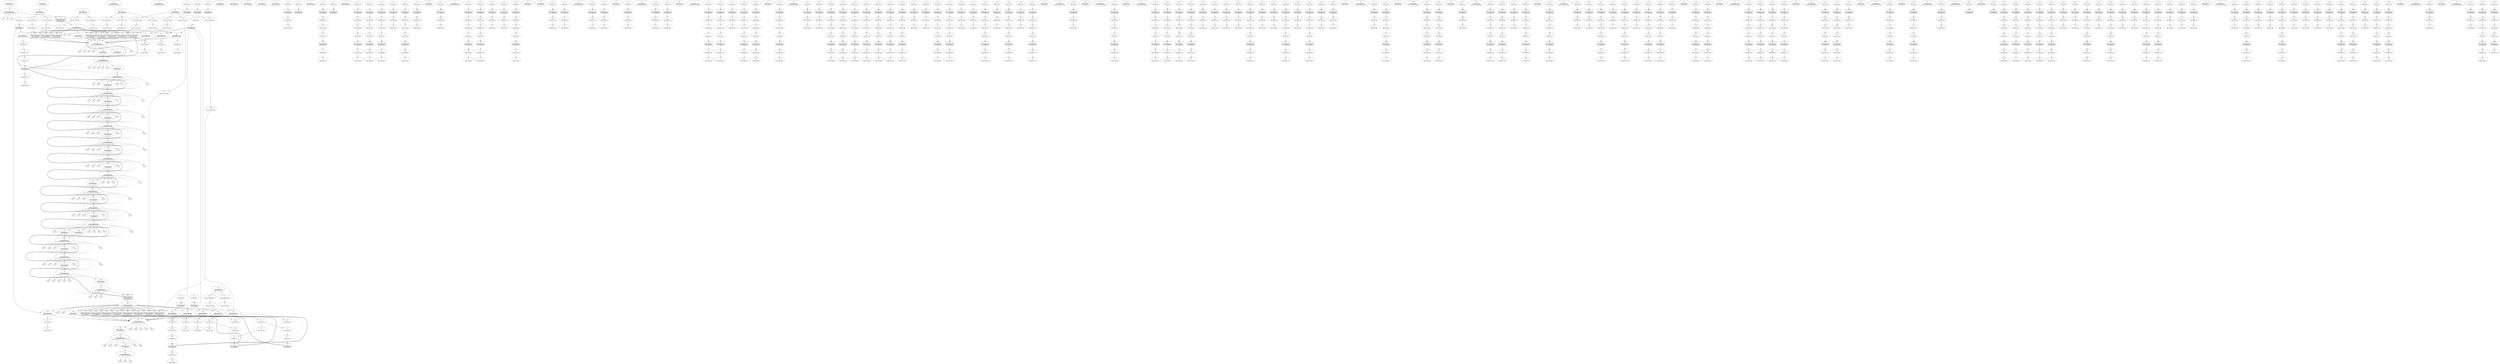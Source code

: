 digraph G {
2 [label="2\n1\nHbMessageHandle\nOFPT_HELLO\n"] ;
5 [label="5\n1\nHbMessageSend\nOFPT_HELLO\n"] ;
19 [label="19\n1\nHbMessageHandle\nOFPT_BARRIER_REQUEST\n"] ;
25 [label="25\n1\nHbMessageSend\nOFPT_BARRIER_REPLY\n"] ;
43 [label="43\n1\nHbMessageHandle\nOFPT_FLOW_MOD\nFlowTableWrite"] [shape=box style="bold"];
47 [label="47\n1\nHbMessageHandle\nOFPT_BARRIER_REQUEST\n"] ;
50 [label="50\n1\nHbMessageSend\nOFPT_BARRIER_REPLY\n"] ;
51 [label="51\n\nHbHostSend\n"];
52 [label="52\n\nHbHostSend\n"];
53 [label="53\n\nHbHostSend\n"];
55 [label="55\n1\nHbPacketHandle\nFlowTableRead"][shape="box"];
62 [label="62\n1\nHbPacketHandle\nFlowTableRead"][shape="box"];
69 [label="69\n1\nHbPacketHandle\nFlowTableRead"][shape="box"];
76 [label="76\n1\nHbMessageSend\nOFPT_PACKET_IN\n"] ;
78 [label="78\n1\nHbMessageSend\nOFPT_PACKET_IN\n"] ;
80 [label="80\n1\nHbMessageSend\nOFPT_PACKET_IN\n"] ;
81 [label="81\n\nHbHostSend\n"];
83 [label="83\n1\nHbPacketHandle\nFlowTableRead"][shape="box"];
90 [label="90\n1\nHbMessageSend\nOFPT_PACKET_IN\n"] ;
91 [label="91\n\nHbHostSend\n"];
96 [label="96\n1\nHbPacketHandle\nFlowTableRead"][shape="box"];
103 [label="103\n1\nHbMessageHandle\nOFPT_PACKET_OUT\n"] ;
107 [label="107\n1\nHbPacketSend\n"];
111 [label="111\n1\nHbMessageHandle\nOFPT_FLOW_MOD\nFlowTableWrite"] [shape=box style="bold"];
115 [label="115\n1\nHbMessageHandle\nOFPT_FLOW_MOD\nFlowTableWrite"] [shape=box style="bold"];
119 [label="119\n1\nHbMessageSend\nOFPT_PACKET_IN\n"] ;
123 [label="123\n\nHbHostHandle\n"];
125 [label="125\n1\nHbMessageHandle\nOFPT_PACKET_OUT\n"] ;
129 [label="129\n1\nHbPacketSend\n"];
133 [label="133\n1\nHbMessageHandle\nOFPT_FLOW_MOD\nFlowTableWrite"] [shape=box style="bold"];
137 [label="137\n1\nHbMessageHandle\nOFPT_FLOW_MOD\nFlowTableWrite"] [shape=box style="bold"];
140 [label="140\n\nHbHostHandle\n"];
141 [label="141\n\nHbHostSend\n"];
143 [label="143\n1\nHbPacketHandle\nFlowTableRead"][shape="box"];
149 [label="149\n1\nHbPacketSend\n"];
152 [label="152\n\nHbHostSend\n"];
153 [label="153\n\nHbHostSend\n"];
155 [label="155\n1\nHbPacketHandle\nFlowTableRead"][shape="box"];
161 [label="161\n1\nHbPacketSend\n"];
164 [label="164\n\nHbHostHandle\n"];
166 [label="166\n1\nHbPacketHandle\nFlowTableRead"][shape="box"];
172 [label="172\n1\nHbMessageSend\nOFPT_PACKET_IN\n"] ;
176 [label="176\n\nHbHostHandle\n"];
178 [label="178\n1\nHbMessageHandle\nOFPT_PACKET_OUT\n"] ;
182 [label="182\n1\nHbPacketSend\n"];
186 [label="186\n1\nHbMessageHandle\nOFPT_FLOW_MOD\nFlowTableWrite"] [shape=box style="bold"];
190 [label="190\n1\nHbMessageHandle\nOFPT_FLOW_MOD\nFlowTableWrite"] [shape=box style="bold"];
193 [label="193\n\nHbHostHandle\n"];
194 [label="194\n\nHbHostSend\n"];
196 [label="196\n1\nHbPacketHandle\nFlowTableRead"][shape="box"];
202 [label="202\n1\nHbPacketSend\n"];
205 [label="205\n\nHbHostSend\n"];
206 [label="206\n\nHbHostHandle\n"];
207 [label="207\n\nHbHostSend\n"];
209 [label="209\n1\nHbPacketHandle\nFlowTableRead"][shape="box"];
215 [label="215\n1\nHbMessageSend\nOFPT_PACKET_IN\n"] ;
216 [label="216\n\nHbHostSend\n"];
221 [label="221\n1\nHbPacketHandle\nFlowTableRead"][shape="box"];
227 [label="227\n1\nHbPacketSend\n"];
231 [label="231\n1\nHbPacketHandle\nFlowTableRead"][shape="box"];
237 [label="237\n1\nHbPacketSend\n"];
241 [label="241\n1\nHbMessageHandle\nOFPT_PACKET_OUT\n"] ;
245 [label="245\n1\nHbPacketSend\n"];
249 [label="249\n1\nHbMessageHandle\nOFPT_FLOW_MOD\nFlowTableWrite"] [shape=box style="bold"];
253 [label="253\n1\nHbMessageHandle\nOFPT_FLOW_MOD\nFlowTableWrite"] [shape=box style="bold"];
256 [label="256\n\nHbHostHandle\n"];
257 [label="257\n\nHbHostHandle\n"];
258 [label="258\n\nHbHostHandle\n"];
259 [label="259\n\nHbHostSend\n"];
261 [label="261\n1\nHbPacketHandle\nFlowTableRead"][shape="box"];
267 [label="267\n1\nHbPacketSend\n"];
270 [label="270\n\nHbHostHandle\n"];
271 [label="271\n\nHbHostSend\n"];
273 [label="273\n1\nHbPacketHandle\nFlowTableRead"][shape="box"];
279 [label="279\n1\nHbPacketSend\n"];
282 [label="282\n\nHbHostSend\n"];
283 [label="283\n\nHbHostHandle\n"];
284 [label="284\n\nHbHostSend\n"];
286 [label="286\n1\nHbPacketHandle\nFlowTableRead"][shape="box"];
292 [label="292\n1\nHbPacketSend\n"];
296 [label="296\n1\nHbPacketHandle\nFlowTableRead"][shape="box"];
302 [label="302\n1\nHbPacketSend\n"];
305 [label="305\n\nHbHostHandle\n"];
306 [label="306\n\nHbHostSend\n"];
307 [label="307\n\nHbHostHandle\n"];
309 [label="309\n1\nHbPacketHandle\nFlowTableRead"][shape="box"];
315 [label="315\n1\nHbPacketSend\n"];
318 [label="318\n\nHbHostHandle\n"];
319 [label="319\n\nHbHostSend\n"];
320 [label="320\n\nHbHostSend\n"];
322 [label="322\n1\nHbPacketHandle\nFlowTableRead"][shape="box"];
328 [label="328\n1\nHbPacketSend\n"];
332 [label="332\n1\nHbPacketHandle\nFlowTableRead"][shape="box"];
338 [label="338\n1\nHbPacketSend\n"];
341 [label="341\n\nHbHostSend\n"];
344 [label="344\n1\nHbPacketHandle\nFlowTableRead"][shape="box"];
350 [label="350\n1\nHbPacketSend\n"];
353 [label="353\n\nHbHostHandle\n"];
354 [label="354\n\nHbHostHandle\n"];
355 [label="355\n\nHbHostSend\n"];
357 [label="357\n1\nHbMessageHandle\nOFPT_HELLO\n"] ;
360 [label="360\n1\nHbMessageSend\nOFPT_HELLO\n"] ;
363 [label="363\n1\nHbPacketHandle\nFlowTableRead"][shape="box"];
369 [label="369\n1\nHbPacketSend\n"];
372 [label="372\n\nHbHostHandle\n"];
378 [label="378\n\nHbHostSend\n"];
382 [label="382\n\nHbHostHandle\n"];
384 [label="384\n1\nHbPacketHandle\nFlowTableRead"][shape="box"];
390 [label="390\n1\nHbPacketSend\n"];
397 [label="397\n1\nHbMessageHandle\nOFPT_BARRIER_REQUEST\n"] ;
403 [label="403\n1\nHbMessageSend\nOFPT_BARRIER_REPLY\n"] ;
407 [label="407\n\nHbHostHandle\n"];
419 [label="419\n\nHbHostSend\n"];
421 [label="421\n1\nHbPacketHandle\nFlowTableRead"][shape="box"];
427 [label="427\n1\nHbPacketSend\n"];
430 [label="430\n\nHbHostHandle\n"];
431 [label="431\n\nHbHostSend\n"];
432 [label="432\n\nHbHostSend\n"];
434 [label="434\n1\nHbPacketHandle\nFlowTableRead"][shape="box"];
440 [label="440\n1\nHbPacketSend\n"];
444 [label="444\n1\nHbPacketHandle\nFlowTableRead"][shape="box"];
450 [label="450\n1\nHbPacketSend\n"];
453 [label="453\n\nHbHostHandle\n"];
454 [label="454\n\nHbHostHandle\n"];
455 [label="455\n\nHbHostSend\n"];
456 [label="456\n\nHbHostSend\n"];
458 [label="458\n1\nHbPacketHandle\nFlowTableRead"][shape="box"];
464 [label="464\n1\nHbPacketSend\n"];
468 [label="468\n1\nHbPacketHandle\nFlowTableRead"][shape="box"];
474 [label="474\n1\nHbPacketSend\n"];
477 [label="477\n\nHbHostHandle\n"];
478 [label="478\n\nHbHostHandle\n"];
479 [label="479\n\nHbHostSend\n"];
481 [label="481\n1\nHbPacketHandle\nFlowTableRead"][shape="box"];
487 [label="487\n1\nHbPacketSend\n"];
490 [label="490\n\nHbHostHandle\n"];
491 [label="491\n\nHbHostSend\n"];
493 [label="493\n1\nHbPacketHandle\nFlowTableRead"][shape="box"];
499 [label="499\n1\nHbPacketSend\n"];
502 [label="502\n\nHbHostHandle\n"];
503 [label="503\n\nHbHostSend\n"];
505 [label="505\n1\nHbPacketHandle\nFlowTableRead"][shape="box"];
511 [label="511\n1\nHbPacketSend\n"];
515 [label="515\n\nHbHostHandle\n"];
517 [label="517\n1\nHbMessageHandle\nOFPT_HELLO\n"] ;
520 [label="520\n1\nHbMessageSend\nOFPT_HELLO\n"] ;
523 [label="523\n1\nHbMessageHandle\nOFPT_HELLO\n"] ;
526 [label="526\n1\nHbMessageSend\nOFPT_HELLO\n"] ;
527 [label="527\n\nHbHostSend\n"];
530 [label="530\n1\nHbPacketHandle\nFlowTableRead"][shape="box"];
536 [label="536\n1\nHbPacketSend\n"];
544 [label="544\n\nHbHostSend\n"];
549 [label="549\n1\nHbPacketHandle\nFlowTableRead"][shape="box"];
555 [label="555\n1\nHbPacketSend\n"];
558 [label="558\n\nHbHostHandle\n"];
563 [label="563\n1\nHbMessageHandle\nOFPT_BARRIER_REQUEST\n"] ;
569 [label="569\n1\nHbMessageSend\nOFPT_BARRIER_REPLY\n"] ;
572 [label="572\n\nHbHostSend\n"];
573 [label="573\n\nHbHostSend\n"];
576 [label="576\n1\nHbPacketHandle\nFlowTableRead"][shape="box"];
582 [label="582\n1\nHbPacketSend\n"];
586 [label="586\n1\nHbPacketHandle\nFlowTableRead"][shape="box"];
592 [label="592\n1\nHbPacketSend\n"];
595 [label="595\n\nHbHostHandle\n"];
602 [label="602\n\nHbHostHandle\n"];
603 [label="603\n\nHbHostHandle\n"];
611 [label="611\n1\nHbMessageHandle\nOFPT_HELLO\n"] ;
614 [label="614\n1\nHbMessageSend\nOFPT_HELLO\n"] ;
621 [label="621\n\nHbHostSend\n"];
626 [label="626\n1\nHbPacketHandle\nFlowTableRead"][shape="box"];
632 [label="632\n1\nHbPacketSend\n"];
639 [label="639\n1\nHbMessageHandle\nOFPT_BARRIER_REQUEST\n"] ;
645 [label="645\n1\nHbMessageSend\nOFPT_BARRIER_REPLY\n"] ;
648 [label="648\n\nHbHostSend\n"];
650 [label="650\n\nHbHostHandle\n"];
652 [label="652\n1\nHbPacketHandle\nFlowTableRead"][shape="box"];
658 [label="658\n1\nHbPacketSend\n"];
667 [label="667\n\nHbHostHandle\n"];
673 [label="673\n\nHbHostSend\n"];
675 [label="675\n1\nHbPacketHandle\nFlowTableRead"][shape="box"];
681 [label="681\n1\nHbPacketSend\n"];
684 [label="684\n\nHbHostHandle\n"];
687 [label="687\n1\nHbMessageHandle\nOFPT_HELLO\n"] ;
690 [label="690\n1\nHbMessageSend\nOFPT_HELLO\n"] ;
704 [label="704\n1\nHbMessageHandle\nOFPT_BARRIER_REQUEST\n"] ;
710 [label="710\n1\nHbMessageSend\nOFPT_BARRIER_REPLY\n"] ;
725 [label="725\n\nHbHostSend\n"];
727 [label="727\n1\nHbPacketHandle\nFlowTableRead"][shape="box"];
733 [label="733\n1\nHbPacketSend\n"];
736 [label="736\n\nHbHostHandle\n"];
737 [label="737\n\nHbHostSend\n"];
738 [label="738\n\nHbHostSend\n"];
740 [label="740\n1\nHbPacketHandle\nFlowTableRead"][shape="box"];
746 [label="746\n1\nHbPacketSend\n"];
750 [label="750\n1\nHbPacketHandle\nFlowTableRead"][shape="box"];
756 [label="756\n1\nHbPacketSend\n"];
759 [label="759\n\nHbHostSend\n"];
761 [label="761\n1\nHbPacketHandle\nFlowTableRead"][shape="box"];
767 [label="767\n1\nHbPacketSend\n"];
770 [label="770\n\nHbHostHandle\n"];
771 [label="771\n\nHbHostHandle\n"];
772 [label="772\n\nHbHostSend\n"];
774 [label="774\n1\nHbPacketHandle\nFlowTableRead"][shape="box"];
780 [label="780\n1\nHbPacketSend\n"];
783 [label="783\n\nHbHostHandle\n"];
784 [label="784\n\nHbHostSend\n"];
786 [label="786\n1\nHbPacketHandle\nFlowTableRead"][shape="box"];
792 [label="792\n1\nHbPacketSend\n"];
795 [label="795\n\nHbHostHandle\n"];
796 [label="796\n\nHbHostHandle\n"];
797 [label="797\n\nHbHostSend\n"];
799 [label="799\n1\nHbPacketHandle\nFlowTableRead"][shape="box"];
805 [label="805\n1\nHbPacketSend\n"];
808 [label="808\n\nHbHostHandle\n"];
809 [label="809\n\nHbHostSend\n"];
811 [label="811\n1\nHbPacketHandle\nFlowTableRead"][shape="box"];
817 [label="817\n1\nHbPacketSend\n"];
821 [label="821\n\nHbHostHandle\n"];
822 [label="822\n\nHbHostSend\n"];
824 [label="824\n1\nHbMessageHandle\nOFPT_HELLO\n"] ;
827 [label="827\n1\nHbMessageSend\nOFPT_HELLO\n"] ;
830 [label="830\n1\nHbPacketHandle\nFlowTableRead"][shape="box"];
836 [label="836\n1\nHbPacketSend\n"];
844 [label="844\n\nHbHostSend\n"];
848 [label="848\n\nHbHostHandle\n"];
850 [label="850\n1\nHbPacketHandle\nFlowTableRead"][shape="box"];
856 [label="856\n1\nHbPacketSend\n"];
863 [label="863\n1\nHbMessageHandle\nOFPT_BARRIER_REQUEST\n"] ;
869 [label="869\n1\nHbMessageSend\nOFPT_BARRIER_REPLY\n"] ;
873 [label="873\n\nHbHostHandle\n"];
874 [label="874\n\nHbHostSend\n"];
882 [label="882\n1\nHbPacketHandle\nFlowTableRead"][shape="box"];
888 [label="888\n1\nHbPacketSend\n"];
896 [label="896\n\nHbHostHandle\n"];
897 [label="897\n\nHbHostSend\n"];
899 [label="899\n1\nHbPacketHandle\nFlowTableRead"][shape="box"];
905 [label="905\n1\nHbPacketSend\n"];
908 [label="908\n\nHbHostHandle\n"];
909 [label="909\n\nHbHostSend\n"];
911 [label="911\n1\nHbPacketHandle\nFlowTableRead"][shape="box"];
917 [label="917\n1\nHbPacketSend\n"];
920 [label="920\n\nHbHostSend\n"];
922 [label="922\n1\nHbPacketHandle\nFlowTableRead"][shape="box"];
928 [label="928\n1\nHbPacketSend\n"];
931 [label="931\n\nHbHostHandle\n"];
932 [label="932\n\nHbHostSend\n"];
933 [label="933\n\nHbHostHandle\n"];
934 [label="934\n\nHbHostSend\n"];
936 [label="936\n1\nHbPacketHandle\nFlowTableRead"][shape="box"];
942 [label="942\n1\nHbPacketSend\n"];
946 [label="946\n1\nHbPacketHandle\nFlowTableRead"][shape="box"];
952 [label="952\n1\nHbPacketSend\n"];
955 [label="955\n\nHbHostHandle\n"];
956 [label="956\n\nHbHostSend\n"];
958 [label="958\n1\nHbPacketHandle\nFlowTableRead"][shape="box"];
964 [label="964\n1\nHbPacketSend\n"];
967 [label="967\n\nHbHostHandle\n"];
968 [label="968\n\nHbHostHandle\n"];
969 [label="969\n\nHbHostSend\n"];
971 [label="971\n1\nHbPacketHandle\nFlowTableRead"][shape="box"];
977 [label="977\n1\nHbPacketSend\n"];
980 [label="980\n\nHbHostSend\n"];
981 [label="981\n\nHbHostHandle\n"];
982 [label="982\n\nHbHostSend\n"];
984 [label="984\n1\nHbPacketHandle\nFlowTableRead"][shape="box"];
990 [label="990\n1\nHbPacketSend\n"];
993 [label="993\n\nHbHostHandle\n"];
994 [label="994\n\nHbHostSend\n"];
996 [label="996\n1\nHbPacketHandle\nFlowTableRead"][shape="box"];
1002 [label="1002\n1\nHbPacketSend\n"];
1005 [label="1005\n\nHbHostSend\n"];
1006 [label="1006\n\nHbHostHandle\n"];
1008 [label="1008\n1\nHbPacketHandle\nFlowTableRead"][shape="box"];
1014 [label="1014\n1\nHbPacketSend\n"];
1018 [label="1018\n1\nHbPacketHandle\nFlowTableRead"][shape="box"];
1024 [label="1024\n1\nHbPacketSend\n"];
1027 [label="1027\n\nHbHostHandle\n"];
1028 [label="1028\n\nHbHostSend\n"];
1029 [label="1029\n\nHbHostHandle\n"];
1031 [label="1031\n1\nHbPacketHandle\nFlowTableRead"][shape="box"];
1037 [label="1037\n1\nHbPacketSend\n"];
1040 [label="1040\n\nHbHostHandle\n"];
1041 [label="1041\n\nHbHostSend\n"];
1043 [label="1043\n1\nHbPacketHandle\nFlowTableRead"][shape="box"];
1049 [label="1049\n1\nHbPacketSend\n"];
1052 [label="1052\n\nHbHostSend\n"];
1053 [label="1053\n\nHbHostHandle\n"];
1054 [label="1054\n\nHbHostSend\n"];
1056 [label="1056\n1\nHbPacketHandle\nFlowTableRead"][shape="box"];
1062 [label="1062\n1\nHbPacketSend\n"];
1066 [label="1066\n1\nHbPacketHandle\nFlowTableRead"][shape="box"];
1072 [label="1072\n1\nHbPacketSend\n"];
1075 [label="1075\n\nHbHostHandle\n"];
1076 [label="1076\n\nHbHostSend\n"];
1077 [label="1077\n\nHbHostSend\n"];
1078 [label="1078\n\nHbHostHandle\n"];
1080 [label="1080\n1\nHbPacketHandle\nFlowTableRead"][shape="box"];
1086 [label="1086\n1\nHbPacketSend\n"];
1090 [label="1090\n1\nHbPacketHandle\nFlowTableRead"][shape="box"];
1096 [label="1096\n1\nHbPacketSend\n"];
1099 [label="1099\n\nHbHostHandle\n"];
1100 [label="1100\n\nHbHostHandle\n"];
1101 [label="1101\n\nHbHostSend\n"];
1102 [label="1102\n\nHbHostSend\n"];
1103 [label="1103\n\nHbHostSend\n"];
1105 [label="1105\n1\nHbPacketHandle\nFlowTableRead"][shape="box"];
1111 [label="1111\n1\nHbPacketSend\n"];
1115 [label="1115\n1\nHbPacketHandle\nFlowTableRead"][shape="box"];
1121 [label="1121\n1\nHbPacketSend\n"];
1125 [label="1125\n1\nHbPacketHandle\nFlowTableRead"][shape="box"];
1131 [label="1131\n1\nHbPacketSend\n"];
1134 [label="1134\n\nHbHostHandle\n"];
1135 [label="1135\n\nHbHostSend\n"];
1136 [label="1136\n\nHbHostHandle\n"];
1137 [label="1137\n\nHbHostSend\n"];
1138 [label="1138\n\nHbHostHandle\n"];
1139 [label="1139\n\nHbHostSend\n"];
1141 [label="1141\n1\nHbPacketHandle\nFlowTableRead"][shape="box"];
1147 [label="1147\n1\nHbPacketSend\n"];
1151 [label="1151\n1\nHbPacketHandle\nFlowTableRead"][shape="box"];
1157 [label="1157\n1\nHbPacketSend\n"];
1161 [label="1161\n1\nHbPacketHandle\nFlowTableRead"][shape="box"];
1167 [label="1167\n1\nHbPacketSend\n"];
1170 [label="1170\n\nHbHostHandle\n"];
1171 [label="1171\n\nHbHostHandle\n"];
1172 [label="1172\n\nHbHostHandle\n"];
1173 [label="1173\n\nHbHostSend\n"];
1175 [label="1175\n1\nHbPacketHandle\nFlowTableRead"][shape="box"];
1181 [label="1181\n1\nHbPacketSend\n"];
1184 [label="1184\n\nHbHostSend\n"];
1185 [label="1185\n\nHbHostSend\n"];
1186 [label="1186\n\nHbHostSend\n"];
1188 [label="1188\n1\nHbPacketHandle\nFlowTableRead"][shape="box"];
1194 [label="1194\n1\nHbPacketSend\n"];
1198 [label="1198\n1\nHbPacketHandle\nFlowTableRead"][shape="box"];
1204 [label="1204\n1\nHbPacketSend\n"];
1207 [label="1207\n\nHbHostHandle\n"];
1209 [label="1209\n1\nHbPacketHandle\nFlowTableRead"][shape="box"];
1215 [label="1215\n1\nHbPacketSend\n"];
1218 [label="1218\n\nHbHostSend\n"];
1220 [label="1220\n1\nHbPacketHandle\nFlowTableRead"][shape="box"];
1226 [label="1226\n1\nHbPacketSend\n"];
1229 [label="1229\n\nHbHostHandle\n"];
1230 [label="1230\n\nHbHostSend\n"];
1231 [label="1231\n\nHbHostHandle\n"];
1232 [label="1232\n\nHbHostHandle\n"];
1233 [label="1233\n\nHbHostSend\n"];
1234 [label="1234\n\nHbHostSend\n"];
1236 [label="1236\n1\nHbPacketHandle\nFlowTableRead"][shape="box"];
1242 [label="1242\n1\nHbPacketSend\n"];
1245 [label="1245\n\nHbHostHandle\n"];
1247 [label="1247\n1\nHbPacketHandle\nFlowTableRead"][shape="box"];
1253 [label="1253\n1\nHbPacketSend\n"];
1257 [label="1257\n1\nHbPacketHandle\nFlowTableRead"][shape="box"];
1263 [label="1263\n1\nHbPacketSend\n"];
1267 [label="1267\n\nHbHostHandle\n"];
1268 [label="1268\n\nHbHostHandle\n"];
1269 [label="1269\n\nHbHostSend\n"];
1270 [label="1270\n\nHbHostHandle\n"];
1272 [label="1272\n1\nHbMessageHandle\nOFPT_HELLO\n"] ;
1275 [label="1275\n1\nHbMessageSend\nOFPT_HELLO\n"] ;
1278 [label="1278\n1\nHbPacketHandle\nFlowTableRead"][shape="box"];
1284 [label="1284\n1\nHbPacketSend\n"];
1295 [label="1295\n\nHbHostHandle\n"];
1300 [label="1300\n1\nHbMessageHandle\nOFPT_BARRIER_REQUEST\n"] ;
1306 [label="1306\n1\nHbMessageSend\nOFPT_BARRIER_REPLY\n"] ;
1315 [label="1315\n\nHbHostSend\n"];
1318 [label="1318\n1\nHbPacketHandle\nFlowTableRead"][shape="box"];
1324 [label="1324\n1\nHbPacketSend\n"];
1332 [label="1332\n\nHbHostHandle\n"];
1335 [label="1335\n1\nHbMessageHandle\nOFPT_HELLO\n"] ;
1338 [label="1338\n1\nHbMessageSend\nOFPT_HELLO\n"] ;
1352 [label="1352\n1\nHbMessageHandle\nOFPT_BARRIER_REQUEST\n"] ;
1358 [label="1358\n1\nHbMessageSend\nOFPT_BARRIER_REPLY\n"] ;
1373 [label="1373\n\nHbHostSend\n"];
1375 [label="1375\n1\nHbPacketHandle\nFlowTableRead"][shape="box"];
1381 [label="1381\n1\nHbPacketSend\n"];
1384 [label="1384\n\nHbHostHandle\n"];
1385 [label="1385\n\nHbHostSend\n"];
1387 [label="1387\n1\nHbPacketHandle\nFlowTableRead"][shape="box"];
1393 [label="1393\n1\nHbPacketSend\n"];
1396 [label="1396\n\nHbHostHandle\n"];
1399 [label="1399\n1\nHbMessageHandle\nOFPT_HELLO\n"] ;
1402 [label="1402\n1\nHbMessageSend\nOFPT_HELLO\n"] ;
1416 [label="1416\n1\nHbMessageHandle\nOFPT_BARRIER_REQUEST\n"] ;
1422 [label="1422\n1\nHbMessageSend\nOFPT_BARRIER_REPLY\n"] ;
1431 [label="1431\n\nHbHostSend\n"];
1434 [label="1434\n1\nHbPacketHandle\nFlowTableRead"][shape="box"];
1440 [label="1440\n1\nHbPacketSend\n"];
1448 [label="1448\n\nHbHostHandle\n"];
1449 [label="1449\n\nHbHostSend\n"];
1451 [label="1451\n1\nHbPacketHandle\nFlowTableRead"][shape="box"];
1457 [label="1457\n1\nHbPacketSend\n"];
1460 [label="1460\n\nHbHostSend\n"];
1462 [label="1462\n1\nHbPacketHandle\nFlowTableRead"][shape="box"];
1468 [label="1468\n1\nHbPacketSend\n"];
1471 [label="1471\n\nHbHostHandle\n"];
1472 [label="1472\n\nHbHostHandle\n"];
1473 [label="1473\n\nHbHostSend\n"];
1474 [label="1474\n\nHbHostSend\n"];
1475 [label="1475\n\nHbHostSend\n"];
1477 [label="1477\n1\nHbPacketHandle\nFlowTableRead"][shape="box"];
1483 [label="1483\n1\nHbPacketSend\n"];
1487 [label="1487\n1\nHbPacketHandle\nFlowTableRead"][shape="box"];
1493 [label="1493\n1\nHbPacketSend\n"];
1497 [label="1497\n1\nHbPacketHandle\nFlowTableRead"][shape="box"];
1503 [label="1503\n1\nHbPacketSend\n"];
1506 [label="1506\n\nHbHostHandle\n"];
1507 [label="1507\n\nHbHostHandle\n"];
1508 [label="1508\n\nHbHostSend\n"];
1509 [label="1509\n\nHbHostHandle\n"];
1510 [label="1510\n\nHbHostSend\n"];
1512 [label="1512\n1\nHbPacketHandle\nFlowTableRead"][shape="box"];
1518 [label="1518\n1\nHbPacketSend\n"];
1522 [label="1522\n1\nHbPacketHandle\nFlowTableRead"][shape="box"];
1528 [label="1528\n1\nHbPacketSend\n"];
1531 [label="1531\n\nHbHostHandle\n"];
1532 [label="1532\n\nHbHostHandle\n"];
1533 [label="1533\n\nHbHostSend\n"];
1535 [label="1535\n1\nHbPacketHandle\nFlowTableRead"][shape="box"];
1541 [label="1541\n1\nHbPacketSend\n"];
1544 [label="1544\n\nHbHostHandle\n"];
1545 [label="1545\n\nHbHostSend\n"];
1547 [label="1547\n1\nHbPacketHandle\nFlowTableRead"][shape="box"];
1553 [label="1553\n1\nHbPacketSend\n"];
1556 [label="1556\n\nHbHostHandle\n"];
1557 [label="1557\n\nHbHostSend\n"];
1559 [label="1559\n1\nHbPacketHandle\nFlowTableRead"][shape="box"];
1565 [label="1565\n1\nHbPacketSend\n"];
1568 [label="1568\n\nHbHostSend\n"];
1569 [label="1569\n\nHbHostHandle\n"];
1571 [label="1571\n1\nHbPacketHandle\nFlowTableRead"][shape="box"];
1577 [label="1577\n1\nHbPacketSend\n"];
1580 [label="1580\n\nHbHostHandle\n"];
1581 [label="1581\n\nHbHostSend\n"];
1583 [label="1583\n1\nHbPacketHandle\nFlowTableRead"][shape="box"];
1589 [label="1589\n1\nHbPacketSend\n"];
1592 [label="1592\n\nHbHostSend\n"];
1593 [label="1593\n\nHbHostHandle\n"];
1594 [label="1594\n\nHbHostSend\n"];
1596 [label="1596\n1\nHbPacketHandle\nFlowTableRead"][shape="box"];
1602 [label="1602\n1\nHbPacketSend\n"];
1605 [label="1605\n\nHbHostHandle\n"];
1607 [label="1607\n1\nHbPacketHandle\nFlowTableRead"][shape="box"];
1613 [label="1613\n1\nHbPacketSend\n"];
1616 [label="1616\n\nHbHostSend\n"];
1617 [label="1617\n\nHbHostSend\n"];
1618 [label="1618\n\nHbHostHandle\n"];
1620 [label="1620\n1\nHbPacketHandle\nFlowTableRead"][shape="box"];
1626 [label="1626\n1\nHbPacketSend\n"];
1630 [label="1630\n1\nHbPacketHandle\nFlowTableRead"][shape="box"];
1636 [label="1636\n1\nHbPacketSend\n"];
1639 [label="1639\n\nHbHostSend\n"];
1640 [label="1640\n\nHbHostHandle\n"];
1641 [label="1641\n\nHbHostHandle\n"];
1642 [label="1642\n\nHbHostSend\n"];
1644 [label="1644\n1\nHbPacketHandle\nFlowTableRead"][shape="box"];
1650 [label="1650\n1\nHbPacketSend\n"];
1653 [label="1653\n\nHbHostHandle\n"];
1655 [label="1655\n1\nHbPacketHandle\nFlowTableRead"][shape="box"];
1661 [label="1661\n1\nHbPacketSend\n"];
1664 [label="1664\n\nHbHostHandle\n"];
1665 [label="1665\n\nHbHostSend\n"];
1667 [label="1667\n1\nHbPacketHandle\nFlowTableRead"][shape="box"];
1673 [label="1673\n1\nHbPacketSend\n"];
1676 [label="1676\n\nHbHostSend\n"];
1677 [label="1677\n\nHbHostHandle\n"];
1678 [label="1678\n\nHbHostSend\n"];
1680 [label="1680\n1\nHbPacketHandle\nFlowTableRead"][shape="box"];
1686 [label="1686\n1\nHbPacketSend\n"];
1689 [label="1689\n\nHbHostSend\n"];
1691 [label="1691\n\nHbHostHandle\n"];
1693 [label="1693\n1\nHbPacketHandle\nFlowTableRead"][shape="box"];
1699 [label="1699\n1\nHbPacketSend\n"];
1703 [label="1703\n1\nHbPacketHandle\nFlowTableRead"][shape="box"];
1709 [label="1709\n1\nHbPacketSend\n"];
1713 [label="1713\n1\nHbMessageHandle\nOFPT_HELLO\n"] ;
1716 [label="1716\n1\nHbMessageSend\nOFPT_HELLO\n"] ;
1718 [label="1718\n\nHbHostHandle\n"];
1719 [label="1719\n\nHbHostHandle\n"];
1732 [label="1732\n1\nHbMessageHandle\nOFPT_BARRIER_REQUEST\n"] ;
1738 [label="1738\n1\nHbMessageSend\nOFPT_BARRIER_REPLY\n"] ;
1747 [label="1747\n\nHbHostSend\n"];
1749 [label="1749\n1\nHbPacketHandle\nFlowTableRead"][shape="box"];
1755 [label="1755\n1\nHbPacketSend\n"];
1758 [label="1758\n\nHbHostSend\n"];
1760 [label="1760\n1\nHbPacketHandle\nFlowTableRead"][shape="box"];
1766 [label="1766\n1\nHbPacketSend\n"];
1769 [label="1769\n\nHbHostHandle\n"];
1771 [label="1771\n\nHbHostHandle\n"];
1772 [label="1772\n\nHbHostSend\n"];
1774 [label="1774\n1\nHbMessageHandle\nOFPT_HELLO\n"] ;
1777 [label="1777\n1\nHbMessageSend\nOFPT_HELLO\n"] ;
1780 [label="1780\n1\nHbPacketHandle\nFlowTableRead"][shape="box"];
1786 [label="1786\n1\nHbPacketSend\n"];
1797 [label="1797\n\nHbHostHandle\n"];
1802 [label="1802\n1\nHbMessageHandle\nOFPT_BARRIER_REQUEST\n"] ;
1808 [label="1808\n1\nHbMessageSend\nOFPT_BARRIER_REPLY\n"] ;
1817 [label="1817\n\nHbHostSend\n"];
1820 [label="1820\n1\nHbPacketHandle\nFlowTableRead"][shape="box"];
1826 [label="1826\n1\nHbPacketSend\n"];
1834 [label="1834\n\nHbHostHandle\n"];
1835 [label="1835\n\nHbHostSend\n"];
1836 [label="1836\n\nHbHostSend\n"];
1838 [label="1838\n1\nHbPacketHandle\nFlowTableRead"][shape="box"];
1844 [label="1844\n1\nHbPacketSend\n"];
1848 [label="1848\n1\nHbPacketHandle\nFlowTableRead"][shape="box"];
1854 [label="1854\n1\nHbPacketSend\n"];
1857 [label="1857\n\nHbHostHandle\n"];
1858 [label="1858\n\nHbHostHandle\n"];
1859 [label="1859\n\nHbHostSend\n"];
1861 [label="1861\n1\nHbPacketHandle\nFlowTableRead"][shape="box"];
1867 [label="1867\n1\nHbPacketSend\n"];
1871 [label="1871\n\nHbHostHandle\n"];
1873 [label="1873\n1\nHbMessageHandle\nOFPT_HELLO\n"] ;
1876 [label="1876\n1\nHbMessageSend\nOFPT_HELLO\n"] ;
1877 [label="1877\n\nHbHostSend\n"];
1880 [label="1880\n1\nHbPacketHandle\nFlowTableRead"][shape="box"];
1886 [label="1886\n1\nHbPacketSend\n"];
1897 [label="1897\n\nHbHostHandle\n"];
1902 [label="1902\n1\nHbMessageHandle\nOFPT_BARRIER_REQUEST\n"] ;
1908 [label="1908\n1\nHbMessageSend\nOFPT_BARRIER_REPLY\n"] ;
1923 [label="1923\n\nHbHostSend\n"];
1924 [label="1924\n\nHbHostSend\n"];
1926 [label="1926\n1\nHbPacketHandle\nFlowTableRead"][shape="box"];
1932 [label="1932\n1\nHbPacketSend\n"];
1936 [label="1936\n1\nHbPacketHandle\nFlowTableRead"][shape="box"];
1942 [label="1942\n1\nHbPacketSend\n"];
1945 [label="1945\n\nHbHostHandle\n"];
1946 [label="1946\n\nHbHostSend\n"];
1947 [label="1947\n\nHbHostHandle\n"];
1948 [label="1948\n\nHbHostSend\n"];
1950 [label="1950\n1\nHbPacketHandle\nFlowTableRead"][shape="box"];
1956 [label="1956\n1\nHbPacketSend\n"];
1960 [label="1960\n1\nHbPacketHandle\nFlowTableRead"][shape="box"];
1966 [label="1966\n1\nHbPacketSend\n"];
1969 [label="1969\n\nHbHostHandle\n"];
1970 [label="1970\n\nHbHostHandle\n"];
1971 [label="1971\n\nHbHostSend\n"];
1973 [label="1973\n1\nHbPacketHandle\nFlowTableRead"][shape="box"];
1979 [label="1979\n1\nHbPacketSend\n"];
1982 [label="1982\n\nHbHostHandle\n"];
1983 [label="1983\n\nHbHostSend\n"];
1985 [label="1985\n1\nHbPacketHandle\nFlowTableRead"][shape="box"];
1991 [label="1991\n1\nHbPacketSend\n"];
1994 [label="1994\n\nHbHostHandle\n"];
1995 [label="1995\n\nHbHostSend\n"];
1997 [label="1997\n1\nHbPacketHandle\nFlowTableRead"][shape="box"];
2003 [label="2003\n1\nHbPacketSend\n"];
2006 [label="2006\n\nHbHostHandle\n"];
2009 [label="2009\n1\nHbMessageHandle\nOFPT_HELLO\n"] ;
2012 [label="2012\n1\nHbMessageSend\nOFPT_HELLO\n"] ;
2019 [label="2019\n\nHbHostSend\n"];
2024 [label="2024\n1\nHbPacketHandle\nFlowTableRead"][shape="box"];
2030 [label="2030\n1\nHbPacketSend\n"];
2037 [label="2037\n1\nHbMessageHandle\nOFPT_BARRIER_REQUEST\n"] ;
2043 [label="2043\n1\nHbMessageSend\nOFPT_BARRIER_REPLY\n"] ;
2046 [label="2046\n\nHbHostSend\n"];
2049 [label="2049\n1\nHbPacketHandle\nFlowTableRead"][shape="box"];
2055 [label="2055\n1\nHbPacketSend\n"];
2058 [label="2058\n\nHbHostHandle\n"];
2059 [label="2059\n\nHbHostSend\n"];
2067 [label="2067\n1\nHbPacketHandle\nFlowTableRead"][shape="box"];
2073 [label="2073\n1\nHbPacketSend\n"];
2076 [label="2076\n\nHbHostHandle\n"];
2082 [label="2082\n\nHbHostHandle\n"];
2083 [label="2083\n\nHbHostSend\n"];
2085 [label="2085\n1\nHbPacketHandle\nFlowTableRead"][shape="box"];
2091 [label="2091\n1\nHbPacketSend\n"];
2094 [label="2094\n\nHbHostHandle\n"];
2095 [label="2095\n\nHbHostSend\n"];
2097 [label="2097\n1\nHbPacketHandle\nFlowTableRead"][shape="box"];
2103 [label="2103\n1\nHbPacketSend\n"];
2106 [label="2106\n\nHbHostHandle\n"];
2107 [label="2107\n\nHbHostSend\n"];
2109 [label="2109\n1\nHbPacketHandle\nFlowTableRead"][shape="box"];
2115 [label="2115\n1\nHbPacketSend\n"];
2118 [label="2118\n\nHbHostHandle\n"];
2119 [label="2119\n\nHbHostSend\n"];
2121 [label="2121\n1\nHbPacketHandle\nFlowTableRead"][shape="box"];
2127 [label="2127\n1\nHbPacketSend\n"];
2130 [label="2130\n\nHbHostHandle\n"];
2131 [label="2131\n\nHbHostSend\n"];
2133 [label="2133\n1\nHbPacketHandle\nFlowTableRead"][shape="box"];
2139 [label="2139\n1\nHbPacketSend\n"];
2142 [label="2142\n\nHbHostHandle\n"];
2143 [label="2143\n\nHbHostSend\n"];
2145 [label="2145\n1\nHbPacketHandle\nFlowTableRead"][shape="box"];
2151 [label="2151\n1\nHbPacketSend\n"];
2154 [label="2154\n\nHbHostSend\n"];
2156 [label="2156\n1\nHbPacketHandle\nFlowTableRead"][shape="box"];
2162 [label="2162\n1\nHbPacketSend\n"];
2165 [label="2165\n\nHbHostHandle\n"];
2166 [label="2166\n\nHbHostHandle\n"];
2167 [label="2167\n\nHbHostSend\n"];
2169 [label="2169\n1\nHbPacketHandle\nFlowTableRead"][shape="box"];
2175 [label="2175\n1\nHbPacketSend\n"];
2178 [label="2178\n\nHbHostHandle\n"];
2179 [label="2179\n\nHbHostSend\n"];
2180 [label="2180\n\nHbHostSend\n"];
2182 [label="2182\n1\nHbPacketHandle\nFlowTableRead"][shape="box"];
2188 [label="2188\n1\nHbPacketSend\n"];
2192 [label="2192\n1\nHbPacketHandle\nFlowTableRead"][shape="box"];
2198 [label="2198\n1\nHbPacketSend\n"];
2201 [label="2201\n\nHbHostHandle\n"];
2202 [label="2202\n\nHbHostSend\n"];
2203 [label="2203\n\nHbHostHandle\n"];
2205 [label="2205\n1\nHbPacketHandle\nFlowTableRead"][shape="box"];
2211 [label="2211\n1\nHbPacketSend\n"];
2214 [label="2214\n\nHbHostHandle\n"];
2215 [label="2215\n\nHbHostSend\n"];
2217 [label="2217\n1\nHbPacketHandle\nFlowTableRead"][shape="box"];
2223 [label="2223\n1\nHbPacketSend\n"];
2227 [label="2227\n\nHbHostHandle\n"];
2229 [label="2229\n1\nHbMessageHandle\nOFPT_HELLO\n"] ;
2232 [label="2232\n1\nHbMessageSend\nOFPT_HELLO\n"] ;
2233 [label="2233\n\nHbHostSend\n"];
2236 [label="2236\n1\nHbPacketHandle\nFlowTableRead"][shape="box"];
2242 [label="2242\n1\nHbPacketSend\n"];
2250 [label="2250\n\nHbHostHandle\n"];
2251 [label="2251\n\nHbHostSend\n"];
2252 [label="2252\n\nHbHostSend\n"];
2255 [label="2255\n1\nHbPacketHandle\nFlowTableRead"][shape="box"];
2261 [label="2261\n1\nHbPacketSend\n"];
2265 [label="2265\n1\nHbPacketHandle\nFlowTableRead"][shape="box"];
2271 [label="2271\n1\nHbPacketSend\n"];
2275 [label="2275\n1\nHbMessageHandle\nOFPT_HELLO\n"] ;
2278 [label="2278\n1\nHbMessageSend\nOFPT_HELLO\n"] ;
2280 [label="2280\n\nHbHostHandle\n"];
2281 [label="2281\n\nHbHostHandle\n"];
2282 [label="2282\n\nHbHostSend\n"];
2292 [label="2292\n1\nHbPacketHandle\nFlowTableRead"][shape="box"];
2298 [label="2298\n1\nHbPacketSend\n"];
2305 [label="2305\n1\nHbMessageHandle\nOFPT_BARRIER_REQUEST\n"] ;
2311 [label="2311\n1\nHbMessageSend\nOFPT_BARRIER_REPLY\n"] ;
2314 [label="2314\n\nHbHostSend\n"];
2316 [label="2316\n\nHbHostHandle\n"];
2318 [label="2318\n1\nHbPacketHandle\nFlowTableRead"][shape="box"];
2324 [label="2324\n1\nHbPacketSend\n"];
2332 [label="2332\n\nHbHostSend\n"];
2335 [label="2335\n1\nHbPacketHandle\nFlowTableRead"][shape="box"];
2341 [label="2341\n1\nHbPacketSend\n"];
2344 [label="2344\n\nHbHostHandle\n"];
2345 [label="2345\n\nHbHostSend\n"];
2351 [label="2351\n\nHbHostHandle\n"];
2352 [label="2352\n\nHbHostSend\n"];
2354 [label="2354\n1\nHbPacketHandle\nFlowTableRead"][shape="box"];
2360 [label="2360\n1\nHbPacketSend\n"];
2363 [label="2363\n\nHbHostSend\n"];
2364 [label="2364\n\nHbHostHandle\n"];
2366 [label="2366\n1\nHbPacketHandle\nFlowTableRead"][shape="box"];
2372 [label="2372\n1\nHbPacketSend\n"];
2376 [label="2376\n1\nHbPacketHandle\nFlowTableRead"][shape="box"];
2382 [label="2382\n1\nHbPacketSend\n"];
2385 [label="2385\n\nHbHostHandle\n"];
2386 [label="2386\n\nHbHostSend\n"];
2387 [label="2387\n\nHbHostHandle\n"];
2389 [label="2389\n1\nHbPacketHandle\nFlowTableRead"][shape="box"];
2395 [label="2395\n1\nHbPacketSend\n"];
2398 [label="2398\n\nHbHostHandle\n"];
2399 [label="2399\n\nHbHostSend\n"];
2401 [label="2401\n1\nHbPacketHandle\nFlowTableRead"][shape="box"];
2407 [label="2407\n1\nHbPacketSend\n"];
2410 [label="2410\n\nHbHostHandle\n"];
2411 [label="2411\n\nHbHostSend\n"];
2413 [label="2413\n1\nHbPacketHandle\nFlowTableRead"][shape="box"];
2419 [label="2419\n1\nHbPacketSend\n"];
2422 [label="2422\n\nHbHostHandle\n"];
2425 [label="2425\n1\nHbMessageHandle\nOFPT_HELLO\n"] ;
2428 [label="2428\n1\nHbMessageSend\nOFPT_HELLO\n"] ;
2442 [label="2442\n1\nHbMessageHandle\nOFPT_BARRIER_REQUEST\n"] ;
2448 [label="2448\n1\nHbMessageSend\nOFPT_BARRIER_REPLY\n"] ;
2451 [label="2451\n\nHbHostSend\n"];
2454 [label="2454\n1\nHbPacketHandle\nFlowTableRead"][shape="box"];
2460 [label="2460\n1\nHbPacketSend\n"];
2469 [label="2469\n\nHbHostHandle\n"];
2470 [label="2470\n\nHbHostSend\n"];
2476 [label="2476\n\nHbHostSend\n"];
2477 [label="2477\n\nHbHostSend\n"];
2479 [label="2479\n1\nHbPacketHandle\nFlowTableRead"][shape="box"];
2485 [label="2485\n1\nHbPacketSend\n"];
2489 [label="2489\n1\nHbPacketHandle\nFlowTableRead"][shape="box"];
2495 [label="2495\n1\nHbPacketSend\n"];
2499 [label="2499\n1\nHbPacketHandle\nFlowTableRead"][shape="box"];
2505 [label="2505\n1\nHbPacketSend\n"];
2508 [label="2508\n\nHbHostHandle\n"];
2509 [label="2509\n\nHbHostSend\n"];
2510 [label="2510\n\nHbHostHandle\n"];
2511 [label="2511\n\nHbHostHandle\n"];
2513 [label="2513\n1\nHbPacketHandle\nFlowTableRead"][shape="box"];
2519 [label="2519\n1\nHbPacketSend\n"];
2522 [label="2522\n\nHbHostHandle\n"];
2525 [label="2525\n1\nHbMessageHandle\nOFPT_HELLO\n"] ;
2528 [label="2528\n1\nHbMessageSend\nOFPT_HELLO\n"] ;
2542 [label="2542\n1\nHbMessageHandle\nOFPT_BARRIER_REQUEST\n"] ;
2548 [label="2548\n1\nHbMessageSend\nOFPT_BARRIER_REPLY\n"] ;
2563 [label="2563\n\nHbHostSend\n"];
2565 [label="2565\n1\nHbPacketHandle\nFlowTableRead"][shape="box"];
2571 [label="2571\n1\nHbPacketSend\n"];
2574 [label="2574\n\nHbHostHandle\n"];
2575 [label="2575\n\nHbHostSend\n"];
2578 [label="2578\n1\nHbPacketHandle\nFlowTableRead"][shape="box"];
2584 [label="2584\n1\nHbPacketSend\n"];
2588 [label="2588\n1\nHbMessageHandle\nOFPT_HELLO\n"] ;
2591 [label="2591\n1\nHbMessageSend\nOFPT_HELLO\n"] ;
2593 [label="2593\n\nHbHostHandle\n"];
2599 [label="2599\n\nHbHostSend\n"];
2604 [label="2604\n1\nHbPacketHandle\nFlowTableRead"][shape="box"];
2610 [label="2610\n1\nHbPacketSend\n"];
2617 [label="2617\n1\nHbMessageHandle\nOFPT_BARRIER_REQUEST\n"] ;
2623 [label="2623\n1\nHbMessageSend\nOFPT_BARRIER_REPLY\n"] ;
2627 [label="2627\n\nHbHostHandle\n"];
2628 [label="2628\n\nHbHostSend\n"];
2636 [label="2636\n1\nHbPacketHandle\nFlowTableRead"][shape="box"];
2642 [label="2642\n1\nHbPacketSend\n"];
2650 [label="2650\n\nHbHostSend\n"];
2653 [label="2653\n\nHbHostHandle\n"];
2655 [label="2655\n1\nHbPacketHandle\nFlowTableRead"][shape="box"];
2661 [label="2661\n1\nHbPacketSend\n"];
2665 [label="2665\n1\nHbMessageHandle\nOFPT_FLOW_MOD\nFlowTableWrite"] [shape=box style="bold"];
2669 [label="2669\n1\nHbMessageHandle\nOFPT_BARRIER_REQUEST\n"] ;
2672 [label="2672\n1\nHbMessageSend\nOFPT_BARRIER_REPLY\n"] ;
2673 [label="2673\n\nHbHostSend\n"];
2674 [label="2674\n\nHbHostHandle\n"];
2676 [label="2676\n1\nHbPacketHandle\nFlowTableRead"][shape="box"];
2682 [label="2682\n1\nHbMessageSend\nOFPT_PACKET_IN\n"] ;
2685 [label="2685\n1\nHbMessageHandle\nOFPT_PACKET_OUT\n"] ;
2689 [label="2689\n1\nHbPacketSend\n"];
2691 [label="2691\n1\nHbPacketSend\n"];
2694 [label="2694\n\nHbHostSend\n"];
2695 [label="2695\n\nHbHostHandle\n"];
2696 [label="2696\n\nHbHostHandle\n"];
2698 [label="2698\n1\nHbPacketHandle\nFlowTableRead"][shape="box"];
2704 [label="2704\n1\nHbMessageSend\nOFPT_PACKET_IN\n"] ;
2706 [label="2706\n\nHbControllerHandle\n"];
2707 [label="2707\n\nHbControllerSend\n"];
2709 [label="2709\n1\nHbMessageHandle\nOFPT_PACKET_OUT\n"] ;
2710 [label="2710\n\nHbControllerHandle\n"];
2711 [label="2711\n\nHbControllerSend\n"];
2715 [label="2715\n1\nHbPacketSend\n"];
2717 [label="2717\n1\nHbPacketSend\n"];
2720 [label="2720\n\nHbHostHandle\n"];
2721 [label="2721\n\nHbHostSend\n"];
2722 [label="2722\n\nHbHostHandle\n"];
2723 [label="2723\n\nHbHostSend\n"];
2725 [label="2725\n1\nHbPacketHandle\nFlowTableRead"][shape="box"];
2731 [label="2731\n1\nHbPacketHandle\nFlowTableRead"][shape="box"];
2737 [label="2737\n1\nHbMessageSend\nOFPT_PACKET_IN\n"] ;
2739 [label="2739\n1\nHbMessageSend\nOFPT_PACKET_IN\n"] ;
2740 [label="2740\n\nHbHostSend\n"];
2741 [label="2741\n\nHbHostSend\n"];
2742 [label="2742\n\nHbControllerHandle\n"];
2743 [label="2743\n\nHbControllerSend\n"];
2750 [label="2750\n\nHbControllerHandle\n"];
2751 [label="2751\n\nHbControllerSend\n"];
2752 [label="2752\n\nHbControllerHandle\n"];
2753 [label="2753\n\nHbControllerSend\n"];
2754 [label="2754\n\nHbControllerHandle\n"];
2755 [label="2755\n\nHbControllerSend\n"];
2756 [label="2756\n\nHbControllerHandle\n"];
2757 [label="2757\n\nHbControllerSend\n"];
2759 [label="2759\n1\nHbPacketHandle\nFlowTableRead"][shape="box"];
2766 [label="2766\n1\nHbPacketHandle\nFlowTableRead"][shape="box"];
2773 [label="2773\n1\nHbMessageHandle\nOFPT_PACKET_OUT\n"] ;
2777 [label="2777\n1\nHbPacketSend\n"];
2781 [label="2781\n1\nHbMessageHandle\nOFPT_FLOW_MOD\nFlowTableWrite"] [shape=box style="bold"];
2785 [label="2785\n1\nHbMessageHandle\nOFPT_FLOW_MOD\nFlowTableWrite"] [shape=box style="bold"];
2789 [label="2789\n1\nHbMessageHandle\nOFPT_PACKET_OUT\n"] ;
2793 [label="2793\n1\nHbPacketSend\n"];
2797 [label="2797\n1\nHbMessageHandle\nOFPT_FLOW_MOD\nFlowTableWrite"] [shape=box style="bold"];
2801 [label="2801\n1\nHbMessageHandle\nOFPT_FLOW_MOD\nFlowTableWrite"] [shape=box style="bold"];
2805 [label="2805\n1\nHbMessageSend\nOFPT_PACKET_IN\n"] ;
2807 [label="2807\n1\nHbMessageSend\nOFPT_PACKET_IN\n"] ;
2808 [label="2808\n\nHbControllerHandle\n"];
2809 [label="2809\n\nHbControllerSend\n"];
2816 [label="2816\n\nHbControllerHandle\n"];
2817 [label="2817\n\nHbControllerSend\n"];
2818 [label="2818\n\nHbControllerHandle\n"];
2819 [label="2819\n\nHbControllerSend\n"];
2820 [label="2820\n\nHbControllerHandle\n"];
2821 [label="2821\n\nHbControllerSend\n"];
2822 [label="2822\n\nHbControllerHandle\n"];
2823 [label="2823\n\nHbControllerSend\n"];
2824 [label="2824\n\nHbControllerHandle\n"];
2825 [label="2825\n\nHbControllerSend\n"];
2826 [label="2826\n\nHbHostHandle\n"];
2827 [label="2827\n\nHbHostHandle\n"];
2829 [label="2829\n1\nHbMessageHandle\nOFPT_PACKET_OUT\n"] ;
2833 [label="2833\n1\nHbPacketSend\n"];
2837 [label="2837\n1\nHbMessageHandle\nOFPT_FLOW_MOD\nFlowTableWrite"] [shape=box style="bold"];
2841 [label="2841\n1\nHbMessageHandle\nOFPT_FLOW_MOD\nFlowTableWrite"] [shape=box style="bold"];
2845 [label="2845\n1\nHbMessageHandle\nOFPT_PACKET_OUT\n"] ;
2849 [label="2849\n1\nHbPacketSend\n"];
2853 [label="2853\n1\nHbMessageHandle\nOFPT_FLOW_MOD\nFlowTableWrite"] [shape=box style="bold"];
2857 [label="2857\n1\nHbMessageHandle\nOFPT_FLOW_MOD\nFlowTableWrite"] [shape=box style="bold"];
2860 [label="2860\n\nHbHostHandle\n"];
2861 [label="2861\n\nHbHostSend\n"];
2862 [label="2862\n\nHbHostHandle\n"];
2864 [label="2864\n1\nHbPacketHandle\nFlowTableRead"][shape="box"];
2870 [label="2870\n1\nHbPacketSend\n"];
2873 [label="2873\n\nHbHostHandle\n"];
2874 [label="2874\n\nHbHostSend\n"];
2876 [label="2876\n1\nHbPacketHandle\nFlowTableRead"][shape="box"];
2882 [label="2882\n1\nHbPacketSend\n"];
2885 [label="2885\n\nHbHostHandle\n"];
2886 [label="2886\n\nHbHostSend\n"];
2888 [label="2888\n1\nHbPacketHandle\nFlowTableRead"][shape="box"];
2894 [label="2894\n1\nHbPacketSend\n"];
2897 [label="2897\n\nHbHostSend\n"];
2898 [label="2898\n\nHbHostHandle\n"];
2900 [label="2900\n1\nHbPacketHandle\nFlowTableRead"][shape="box"];
2906 [label="2906\n1\nHbPacketSend\n"];
2909 [label="2909\n\nHbHostHandle\n"];
2910 [label="2910\n\nHbHostSend\n"];
2912 [label="2912\n1\nHbPacketHandle\nFlowTableRead"][shape="box"];
2918 [label="2918\n1\nHbPacketSend\n"];
2921 [label="2921\n\nHbHostSend\n"];
2922 [label="2922\n\nHbHostHandle\n"];
2924 [label="2924\n1\nHbPacketHandle\nFlowTableRead"][shape="box"];
2930 [label="2930\n1\nHbPacketSend\n"];
2933 [label="2933\n\nHbHostSend\n"];
2935 [label="2935\n1\nHbPacketHandle\nFlowTableRead"][shape="box"];
2941 [label="2941\n1\nHbPacketSend\n"];
2944 [label="2944\n\nHbHostHandle\n"];
2945 [label="2945\n\nHbHostSend\n"];
2946 [label="2946\n\nHbHostSend\n"];
2947 [label="2947\n\nHbHostSend\n"];
2949 [label="2949\n1\nHbPacketHandle\nFlowTableRead"][shape="box"];
2955 [label="2955\n1\nHbPacketSend\n"];
2958 [label="2958\n\nHbHostHandle\n"];
2959 [label="2959\n\nHbHostSend\n"];
2961 [label="2961\n1\nHbPacketHandle\nFlowTableRead"][shape="box"];
2967 [label="2967\n1\nHbPacketSend\n"];
2971 [label="2971\n1\nHbPacketHandle\nFlowTableRead"][shape="box"];
2977 [label="2977\n1\nHbPacketSend\n"];
2981 [label="2981\n1\nHbPacketHandle\nFlowTableRead"][shape="box"];
2987 [label="2987\n1\nHbPacketSend\n"];
2990 [label="2990\n\nHbHostHandle\n"];
2991 [label="2991\n\nHbHostHandle\n"];
2992 [label="2992\n\nHbHostSend\n"];
2993 [label="2993\n\nHbHostHandle\n"];
2994 [label="2994\n\nHbHostSend\n"];
2996 [label="2996\n1\nHbPacketHandle\nFlowTableRead"][shape="box"];
3002 [label="3002\n1\nHbPacketSend\n"];
3005 [label="3005\n\nHbHostHandle\n"];
3007 [label="3007\n1\nHbPacketHandle\nFlowTableRead"][shape="box"];
3013 [label="3013\n1\nHbPacketSend\n"];
3016 [label="3016\n\nHbHostHandle\n"];
3017 [label="3017\n\nHbHostHandle\n"];
3018 [label="3018\n\nHbHostSend\n"];
3020 [label="3020\n1\nHbPacketHandle\nFlowTableRead"][shape="box"];
3026 [label="3026\n1\nHbPacketSend\n"];
3029 [label="3029\n\nHbHostSend\n"];
3030 [label="3030\n\nHbHostHandle\n"];
3031 [label="3031\n\nHbHostSend\n"];
3033 [label="3033\n1\nHbPacketHandle\nFlowTableRead"][shape="box"];
3039 [label="3039\n1\nHbPacketSend\n"];
3042 [label="3042\n\nHbHostHandle\n"];
3044 [label="3044\n1\nHbPacketHandle\nFlowTableRead"][shape="box"];
3050 [label="3050\n1\nHbPacketSend\n"];
3053 [label="3053\n\nHbHostHandle\n"];
3054 [label="3054\n\nHbHostSend\n"];
3056 [label="3056\n1\nHbPacketHandle\nFlowTableRead"][shape="box"];
3062 [label="3062\n1\nHbPacketSend\n"];
3065 [label="3065\n\nHbHostHandle\n"];
3066 [label="3066\n\nHbHostSend\n"];
3068 [label="3068\n1\nHbPacketHandle\nFlowTableRead"][shape="box"];
3074 [label="3074\n1\nHbPacketSend\n"];
3077 [label="3077\n\nHbHostHandle\n"];
3078 [label="3078\n\nHbHostSend\n"];
3080 [label="3080\n1\nHbPacketHandle\nFlowTableRead"][shape="box"];
3086 [label="3086\n1\nHbPacketSend\n"];
3089 [label="3089\n\nHbHostHandle\n"];
3090 [label="3090\n\nHbHostSend\n"];
3092 [label="3092\n1\nHbPacketHandle\nFlowTableRead"][shape="box"];
3098 [label="3098\n1\nHbPacketSend\n"];
3101 [label="3101\n\nHbHostHandle\n"];
3102 [label="3102\n\nHbHostSend\n"];
3104 [label="3104\n1\nHbPacketHandle\nFlowTableRead"][shape="box"];
3110 [label="3110\n1\nHbPacketSend\n"];
3113 [label="3113\n\nHbHostHandle\n"];
3114 [label="3114\n\nHbHostSend\n"];
3116 [label="3116\n1\nHbPacketHandle\nFlowTableRead"][shape="box"];
3122 [label="3122\n1\nHbPacketSend\n"];
3125 [label="3125\n\nHbHostHandle\n"];
3126 [label="3126\n\nHbHostSend\n"];
3128 [label="3128\n1\nHbPacketHandle\nFlowTableRead"][shape="box"];
3134 [label="3134\n1\nHbPacketSend\n"];
3137 [label="3137\n\nHbHostHandle\n"];
3138 [label="3138\n\nHbHostSend\n"];
3140 [label="3140\n1\nHbPacketHandle\nFlowTableRead"][shape="box"];
3146 [label="3146\n1\nHbPacketSend\n"];
3149 [label="3149\n\nHbHostHandle\n"];
3150 [label="3150\n\nHbHostSend\n"];
3152 [label="3152\n1\nHbPacketHandle\nFlowTableRead"][shape="box"];
3158 [label="3158\n1\nHbPacketSend\n"];
3161 [label="3161\n\nHbHostHandle\n"];
3162 [label="3162\n\nHbHostSend\n"];
3164 [label="3164\n1\nHbPacketHandle\nFlowTableRead"][shape="box"];
3170 [label="3170\n1\nHbPacketSend\n"];
3173 [label="3173\n\nHbHostHandle\n"];
3174 [label="3174\n\nHbHostSend\n"];
3176 [label="3176\n1\nHbPacketHandle\nFlowTableRead"][shape="box"];
3182 [label="3182\n1\nHbPacketSend\n"];
3185 [label="3185\n\nHbHostHandle\n"];
3188 [label="3188\n1\nHbMessageHandle\nOFPT_HELLO\n"] ;
3191 [label="3191\n1\nHbMessageSend\nOFPT_HELLO\n"] ;
3205 [label="3205\n1\nHbMessageHandle\nOFPT_BARRIER_REQUEST\n"] ;
3211 [label="3211\n1\nHbMessageSend\nOFPT_BARRIER_REPLY\n"] ;
3226 [label="3226\n\nHbHostSend\n"];
3228 [label="3228\n1\nHbPacketHandle\nFlowTableRead"][shape="box"];
3234 [label="3234\n1\nHbPacketSend\n"];
3237 [label="3237\n\nHbHostHandle\n"];
3238 [label="3238\n\nHbHostSend\n"];
3240 [label="3240\n1\nHbPacketHandle\nFlowTableRead"][shape="box"];
3246 [label="3246\n1\nHbPacketSend\n"];
3249 [label="3249\n\nHbHostHandle\n"];
3250 [label="3250\n\nHbHostSend\n"];
3252 [label="3252\n1\nHbPacketHandle\nFlowTableRead"][shape="box"];
3258 [label="3258\n1\nHbPacketSend\n"];
3261 [label="3261\n\nHbHostHandle\n"];
3262 [label="3262\n\nHbHostSend\n"];
3264 [label="3264\n1\nHbPacketHandle\nFlowTableRead"][shape="box"];
3270 [label="3270\n1\nHbPacketSend\n"];
3273 [label="3273\n\nHbHostSend\n"];
3275 [label="3275\n1\nHbPacketHandle\nFlowTableRead"][shape="box"];
3281 [label="3281\n1\nHbPacketSend\n"];
3284 [label="3284\n\nHbHostHandle\n"];
3285 [label="3285\n\nHbHostHandle\n"];
3286 [label="3286\n\nHbHostSend\n"];
3288 [label="3288\n1\nHbPacketHandle\nFlowTableRead"][shape="box"];
3294 [label="3294\n1\nHbPacketSend\n"];
3297 [label="3297\n\nHbHostHandle\n"];
3298 [label="3298\n\nHbHostSend\n"];
3300 [label="3300\n1\nHbPacketHandle\nFlowTableRead"][shape="box"];
3306 [label="3306\n1\nHbPacketSend\n"];
3309 [label="3309\n\nHbHostHandle\n"];
3310 [label="3310\n\nHbHostSend\n"];
3312 [label="3312\n1\nHbPacketHandle\nFlowTableRead"][shape="box"];
3318 [label="3318\n1\nHbPacketSend\n"];
3321 [label="3321\n\nHbHostHandle\n"];
3322 [label="3322\n\nHbHostSend\n"];
3324 [label="3324\n1\nHbPacketHandle\nFlowTableRead"][shape="box"];
3330 [label="3330\n1\nHbPacketSend\n"];
3333 [label="3333\n\nHbHostHandle\n"];
3334 [label="3334\n\nHbHostSend\n"];
3336 [label="3336\n1\nHbPacketHandle\nFlowTableRead"][shape="box"];
3342 [label="3342\n1\nHbPacketSend\n"];
3345 [label="3345\n\nHbHostHandle\n"];
3346 [label="3346\n\nHbHostSend\n"];
3348 [label="3348\n1\nHbPacketHandle\nFlowTableRead"][shape="box"];
3354 [label="3354\n1\nHbPacketSend\n"];
3357 [label="3357\n\nHbHostHandle\n"];
3358 [label="3358\n\nHbHostSend\n"];
3360 [label="3360\n1\nHbPacketHandle\nFlowTableRead"][shape="box"];
3366 [label="3366\n1\nHbPacketSend\n"];
3369 [label="3369\n\nHbHostHandle\n"];
3370 [label="3370\n\nHbHostSend\n"];
3371 [label="3371\n\nHbHostSend\n"];
3373 [label="3373\n1\nHbPacketHandle\nFlowTableRead"][shape="box"];
3379 [label="3379\n1\nHbPacketSend\n"];
3383 [label="3383\n1\nHbPacketHandle\nFlowTableRead"][shape="box"];
3389 [label="3389\n1\nHbPacketSend\n"];
3392 [label="3392\n\nHbHostHandle\n"];
3393 [label="3393\n\nHbHostHandle\n"];
3394 [label="3394\n\nHbHostSend\n"];
3395 [label="3395\n\nHbHostSend\n"];
3397 [label="3397\n1\nHbPacketHandle\nFlowTableRead"][shape="box"];
3403 [label="3403\n1\nHbPacketSend\n"];
3407 [label="3407\n1\nHbPacketHandle\nFlowTableRead"][shape="box"];
3413 [label="3413\n1\nHbPacketSend\n"];
3416 [label="3416\n\nHbHostSend\n"];
3417 [label="3417\n\nHbHostHandle\n"];
3419 [label="3419\n1\nHbPacketHandle\nFlowTableRead"][shape="box"];
3425 [label="3425\n1\nHbPacketSend\n"];
3428 [label="3428\n\nHbHostHandle\n"];
3429 [label="3429\n\nHbHostHandle\n"];
3430 [label="3430\n\nHbHostSend\n"];
3432 [label="3432\n1\nHbPacketHandle\nFlowTableRead"][shape="box"];
3438 [label="3438\n1\nHbPacketSend\n"];
3441 [label="3441\n\nHbHostHandle\n"];
3442 [label="3442\n\nHbHostSend\n"];
3444 [label="3444\n1\nHbPacketHandle\nFlowTableRead"][shape="box"];
3450 [label="3450\n1\nHbPacketSend\n"];
3453 [label="3453\n\nHbHostHandle\n"];
3454 [label="3454\n\nHbHostSend\n"];
3456 [label="3456\n1\nHbPacketHandle\nFlowTableRead"][shape="box"];
3462 [label="3462\n1\nHbPacketSend\n"];
3465 [label="3465\n\nHbHostHandle\n"];
3468 [label="3468\n1\nHbMessageHandle\nOFPT_HELLO\n"] ;
3471 [label="3471\n1\nHbMessageSend\nOFPT_HELLO\n"] ;
3485 [label="3485\n1\nHbMessageHandle\nOFPT_BARRIER_REQUEST\n"] ;
3491 [label="3491\n1\nHbMessageSend\nOFPT_BARRIER_REPLY\n"] ;
3500 [label="3500\n\nHbHostSend\n"];
3503 [label="3503\n1\nHbPacketHandle\nFlowTableRead"][shape="box"];
3509 [label="3509\n1\nHbPacketSend\n"];
3517 [label="3517\n\nHbHostHandle\n"];
3520 [label="3520\n1\nHbMessageHandle\nOFPT_HELLO\n"] ;
3523 [label="3523\n1\nHbMessageSend\nOFPT_HELLO\n"] ;
3537 [label="3537\n1\nHbMessageHandle\nOFPT_BARRIER_REQUEST\n"] ;
3543 [label="3543\n1\nHbMessageSend\nOFPT_BARRIER_REPLY\n"] ;
3552 [label="3552\n\nHbHostSend\n"];
3555 [label="3555\n1\nHbPacketHandle\nFlowTableRead"][shape="box"];
3561 [label="3561\n1\nHbPacketSend\n"];
3569 [label="3569\n\nHbHostHandle\n"];
3570 [label="3570\n\nHbHostSend\n"];
3572 [label="3572\n1\nHbPacketHandle\nFlowTableRead"][shape="box"];
3578 [label="3578\n1\nHbPacketSend\n"];
3581 [label="3581\n\nHbHostHandle\n"];
3582 [label="3582\n\nHbHostSend\n"];
3584 [label="3584\n1\nHbPacketHandle\nFlowTableRead"][shape="box"];
3590 [label="3590\n1\nHbPacketSend\n"];
3593 [label="3593\n\nHbHostHandle\n"];
3594 [label="3594\n\nHbHostSend\n"];
3596 [label="3596\n1\nHbPacketHandle\nFlowTableRead"][shape="box"];
3602 [label="3602\n1\nHbPacketSend\n"];
3605 [label="3605\n\nHbHostHandle\n"];
3606 [label="3606\n\nHbHostSend\n"];
3608 [label="3608\n1\nHbPacketHandle\nFlowTableRead"][shape="box"];
3614 [label="3614\n1\nHbPacketSend\n"];
    3318 -> 3321;
    821 -> 822;
    1263 -> 1268;
    1732 -> 1774;
    1995 -> 1997;
    2805 -> 2820;
    2885 -> 2886;
    1209 -> 1215;
    1300 -> 1341;
    2961 -> 2967;
    3054 -> 3056;
    1838 -> 1844;
    1043 -> 1049;
    1960 -> 1966;
    1385 -> 1387;
    2874 -> 2876;
    2250 -> 2251;
    811 -> 817;
    3013 -> 3017;
    1184 -> 1198;
    474 -> 477;
    1749 -> 1755;
    3294 -> 3297;
    780 -> 795;
    2252 -> 2255;
    3383 -> 3389;
    1650 -> 1653;
    2816 -> 2817;
    586 -> 592;
    149 -> 164;
    704 -> 715;
    3403 -> 3428;
    322 -> 328;
    1947 -> 1948;
    2115 -> 2118;
    2156 -> 2162;
    450 -> 453;
    573 -> 576;
    3572 -> 3578;
    1936 -> 1942;
    2981 -> 2987;
    830 -> 836;
    740 -> 746;
    905 -> 908;
    2833 -> 2862;
    3102 -> 3104;
    993 -> 994;
    499 -> 502;
    563 -> 605;
    3205 -> 3482;
    1593 -> 1594;
    1942 -> 1947;
    2824 -> 2825;
    1780 -> 1786;
    2707 -> 2685;
    2669 -> 2685;
    83 -> 2685;
    771 -> 772;
    2119 -> 2121;
    1626 -> 1640;
    990 -> 993;
    1300 -> 1311;
    2912 -> 2918;
    964 -> 968;
    1932 -> 1945;
    47 -> 394;
    369 -> 382;
    1507 -> 1508;
    1533 -> 1535;
    227 -> 257;
    51 -> 55;
    419 -> 421;
    1802 -> 1873;
    2037 -> 2284;
    103 -> 107;
    1468 -> 1472;
    2777 -> 2826;
    1924 -> 1936;
    1528 -> 1531;
    3113 -> 3114;
    899 -> 905;
    258 -> 259;
    1157 -> 1171;
    2188 -> 2201;
    736 -> 737;
    2401 -> 2407;
    2599 -> 2604;
    306 -> 309;
    1194 -> 1231;
    2717 -> 2722;
    1416 -> 1713;
    2479 -> 2485;
    2704 -> 2706;
    1232 -> 1233;
    1352 -> 1355;
    2037 -> 2229;
    3552 -> 3555;
    455 -> 468;
    143 -> 149;
    704 -> 721;
    2809 -> 2785;
    2669 -> 2785;
    493 -> 499;
    464 -> 478;
    3116 -> 3122;
    2563 -> 2565;
    3444 -> 3450;
    1472 -> 1473;
    737 -> 750;
    1236 -> 1242;
    319 -> 322;
    844 -> 850;
    3068 -> 3074;
    1115 -> 1121;
    1056 -> 1062;
    805 -> 808;
    2145 -> 2151;
    2820 -> 2821;
    1393 -> 1396;
    2201 -> 2202;
    2154 -> 2156;
    354 -> 355;
    2460 -> 2469;
    2169 -> 2175;
    2661 -> 2674;
    1848 -> 1854;
    1399 -> 1416;
    231 -> 237;
    3354 -> 3357;
    563 -> 566;
    2918 -> 2922;
    1699 -> 1719;
    1592 -> 1596;
    397 -> 540;
    47 -> 253;
    2755 -> 253;
    1835 -> 1848;
    2095 -> 2097;
    1686 -> 1691;
    1861 -> 1867;
    648 -> 652;
    3205 -> 3208;
    1966 -> 1970;
    1226 -> 1245;
    2910 -> 2912;
    2949 -> 2955;
    2669 -> 3202;
    1062 -> 1075;
    2610 -> 2627;
    3158 -> 3161;
    2723 -> 2731;
    2709 -> 2717;
    3485 -> 3534;
    2519 -> 2522;
    1902 -> 1913;
    2752 -> 2753;
    2107 -> 2109;
    1278 -> 1284;
    2073 -> 2082;
    1571 -> 1577;
    207 -> 221;
    2669 -> 2829;
    2759 -> 2829;
    2143 -> 2145;
    2 -> 19;
    1335 -> 1352;
    725 -> 727;
    639 -> 687;
    2360 -> 2364;
    1693 -> 1699;
    1602 -> 1605;
    799 -> 805;
    397 -> 400;
    1024 -> 1027;
    153 -> 166;
    2037 -> 2040;
    1103 -> 1125;
    2382 -> 2387;
    544 -> 549;
    3226 -> 3228;
    3370 -> 3383;
    140 -> 141;
    2305 -> 2425;
    286 -> 292;
    2442 -> 2531;
    2807 -> 2824;
    817 -> 821;
    3110 -> 3113;
    836 -> 848;
    2750 -> 2751;
    241 -> 245;
    969 -> 971;
    3358 -> 3360;
    1512 -> 1518;
    3104 -> 3110;
    2805 -> 2808;
    1945 -> 1946;
    3074 -> 3077;
    809 -> 811;
    1886 -> 1897;
    3018 -> 3020;
    3537 -> 3540;
    3275 -> 3281;
    397 -> 409;
    2741 -> 2766;
    1820 -> 1826;
    2131 -> 2133;
    3590 -> 3593;
    549 -> 555;
    194 -> 196;
    1086 -> 1100;
    1416 -> 1444;
    2636 -> 2642;
    1186 -> 1209;
    2924 -> 2930;
    1041 -> 1043;
    1077 -> 1080;
    1105 -> 1111;
    1229 -> 1230;
    2542 -> 2553;
    2019 -> 2024;
    363 -> 369;
    2894 -> 2898;
    3205 -> 3222;
    47 -> 137;
    2819 -> 137;
    2179 -> 2192;
    2305 -> 2439;
    2097 -> 2103;
    1090 -> 1096;
    3297 -> 3298;
    3205 -> 3216;
    1204 -> 1229;
    2386 -> 2389;
    2003 -> 2006;
    882 -> 888;
    1218 -> 1220;
    1300 -> 1328;
    397 -> 517;
    2711 -> 2709;
    2669 -> 2709;
    83 -> 2709;
    2242 -> 2250;
    1854 -> 1857;
    454 -> 455;
    3395 -> 3397;
    355 -> 363;
    3432 -> 3438;
    2305 -> 2328;
    1565 -> 1569;
    3078 -> 3080;
    1973 -> 1979;
    1318 -> 1324;
    1553 -> 1556;
    1188 -> 1194;
    397 -> 560;
    2739 -> 2756;
    3086 -> 3089;
    767 -> 783;
    390 -> 407;
    1075 -> 1076;
    1052 -> 1056;
    2109 -> 2115;
    2385 -> 2386;
    2542 -> 2614;
    863 -> 892;
    2233 -> 2236;
    1844 -> 1858;
    440 -> 454;
    2229 -> 2305;
    2275 -> 2305;
    2037 -> 2302;
    1802 -> 1899;
    1096 -> 1099;
    746 -> 771;
    1483 -> 1507;
    2992 -> 2996;
    2451 -> 2454;
    1072 -> 1078;
    955 -> 956;
    639 -> 669;
    2669 -> 2801;
    1557 -> 1559;
    3090 -> 3092;
    1037 -> 1040;
    2737 -> 2752;
    3050 -> 3053;
    3238 -> 3240;
    2721 -> 2725;
    982 -> 996;
    1661 -> 1664;
    1923 -> 1926;
    3342 -> 3345;
    658 -> 667;
    292 -> 305;
    205 -> 209;
    784 -> 786;
    3419 -> 3425;
    874 -> 882;
    2946 -> 2949;
    639 -> 701;
    1434 -> 1440;
    582 -> 603;
    1948 -> 1950;
    1713 -> 1732;
    1002 -> 1006;
    1230 -> 1236;
    1613 -> 1618;
    592 -> 602;
    1242 -> 1270;
    1636 -> 1641;
    3570 -> 3572;
    626 -> 632;
    2542 -> 2588;
    1620 -> 1626;
    681 -> 684;
    3092 -> 3098;
    1639 -> 1644;
    328 -> 353;
    527 -> 530;
    479 -> 481;
    3520 -> 3537;
    2419 -> 2422;
    3346 -> 3348;
    431 -> 444;
    675 -> 681;
    1509 -> 1510;
    822 -> 830;
    2669 -> 3188;
    2255 -> 2261;
    1607 -> 1613;
    2121 -> 2127;
    284 -> 296;
    19 -> 30;
    3170 -> 3173;
    2823 -> 186;
    47 -> 186;
    2861 -> 2864;
    432 -> 434;
    3306 -> 3309;
    2410 -> 2411;
    1125 -> 1131;
    178 -> 397;
    253 -> 397;
    115 -> 397;
    186 -> 397;
    137 -> 397;
    190 -> 397;
    249 -> 397;
    103 -> 397;
    111 -> 397;
    125 -> 397;
    357 -> 397;
    133 -> 397;
    241 -> 397;
    2808 -> 2809;
    563 -> 611;
    1139 -> 1141;
    1594 -> 1607;
    611 -> 639;
    1617 -> 1630;
    1577 -> 1580;
    3606 -> 3608;
    296 -> 302;
    1678 -> 1703;
    2085 -> 2091;
    3300 -> 3306;
    1902 -> 1905;
    2860 -> 2861;
    1786 -> 1797;
    1474 -> 1477;
    1234 -> 1257;
    2650 -> 2655;
    1596 -> 1602;
    888 -> 896;
    3205 -> 3468;
    917 -> 931;
    271 -> 273;
    956 -> 958;
    2305 -> 2431;
    1760 -> 1766;
    1448 -> 1449;
    1175 -> 1181;
    1431 -> 1434;
    341 -> 344;
    1997 -> 2003;
    920 -> 922;
    3561 -> 3569;
    1284 -> 1295;
    3002 -> 3016;
    2485 -> 2511;
    3468 -> 3485;
    2106 -> 2107;
    320 -> 332;
    3114 -> 3116;
    1460 -> 1462;
    3348 -> 3354;
    283 -> 284;
    750 -> 756;
    980 -> 984;
    2876 -> 2882;
    2994 -> 3007;
    2691 -> 2695;
    1137 -> 1151;
    958 -> 964;
    2470 -> 2489;
    2442 -> 2539;
    946 -> 952;
    125 -> 129;
    2941 -> 2958;
    1802 -> 1805;
    2669 -> 2837;
    1352 -> 1399;
    942 -> 955;
    2818 -> 2819;
    3394 -> 3407;
    1983 -> 1985;
    1253 -> 1267;
    2669 -> 2845;
    2766 -> 2845;
    1028 -> 1031;
    1655 -> 1661;
    934 -> 946;
    1971 -> 1973;
    1151 -> 1157;
    434 -> 440;
    1111 -> 1138;
    384 -> 390;
    3429 -> 3430;
    2971 -> 2977;
    487 -> 490;
    3128 -> 3134;
    2049 -> 2055;
    928 -> 933;
    2617 -> 2665;
    863 -> 1272;
    2737 -> 2742;
    2332 -> 2335;
    1027 -> 1028;
    2324 -> 2344;
    3366 -> 3369;
    2906 -> 2909;
    2395 -> 2398;
    2067 -> 2073;
    1493 -> 1506;
    704 -> 707;
    2617 -> 2620;
    1462 -> 1468;
    2344 -> 2345;
    2182 -> 2188;
    3330 -> 3333;
    261 -> 267;
    3425 -> 3429;
    687 -> 704;
    2354 -> 2360;
    3246 -> 3249;
    2335 -> 2341;
    2870 -> 2873;
    237 -> 258;
    2499 -> 2505;
    3454 -> 3456;
    2261 -> 2281;
    1802 -> 1830;
    2352 -> 2376;
    863 -> 1297;
    2509 -> 2513;
    1053 -> 1054;
    3485 -> 3488;
    378 -> 384;
    2198 -> 2203;
    1387 -> 1393;
    2805 -> 2818;
    2162 -> 2166;
    1136 -> 1137;
    178 -> 182;
    3453 -> 3454;
    47 -> 357;
    3234 -> 3237;
    2442 -> 2464;
    1802 -> 1813;
    704 -> 840;
    1141 -> 1147;
    3146 -> 3149;
    2737 -> 2750;
    2669 -> 2853;
    107 -> 123;
    3537 -> 3548;
    52 -> 62;
    1031 -> 1037;
    3393 -> 3394;
    1747 -> 1749;
    738 -> 740;
    1134 -> 1135;
    3258 -> 3261;
    1198 -> 1204;
    3182 -> 3185;
    3029 -> 3033;
    621 -> 626;
    922 -> 928;
    639 -> 642;
    1946 -> 1960;
    824 -> 863;
    2754 -> 2755;
    2363 -> 2366;
    2217 -> 2223;
    2399 -> 2401;
    1315 -> 1318;
    3503 -> 3509;
    563 -> 597;
    2955 -> 2991;
    216 -> 231;
    2037 -> 2275;
    2685 -> 2691;
    536 -> 558;
    1859 -> 1861;
    796 -> 797;
    305 -> 306;
    977 -> 981;
    2900 -> 2906;
    2542 -> 2595;
    2655 -> 2661;
    1644 -> 1650;
    3324 -> 3330;
    2947 -> 2971;
    1991 -> 1994;
    129 -> 140;
    309 -> 315;
    1979 -> 1982;
    1985 -> 1991;
    2669 -> 3194;
    704 -> 860;
    1233 -> 1247;
    2909 -> 2910;
    2821 -> 2781;
    2669 -> 2781;
    2740 -> 2759;
    1677 -> 1678;
    1005 -> 1018;
    2742 -> 2743;
    1667 -> 1673;
    43 -> 47;
    3310 -> 3312;
    2142 -> 2143;
    517 -> 563;
    523 -> 563;
    1018 -> 1024;
    2265 -> 2271;
    1994 -> 1995;
    1902 -> 1919;
    3456 -> 3462;
    2669 -> 2857;
    2588 -> 2617;
    1732 -> 1743;
    2282 -> 2292;
    2921 -> 2924;
    1676 -> 1680;
    245 -> 256;
    2341 -> 2351;
    2202 -> 2205;
    1416 -> 1721;
    282 -> 286;
    639 -> 662;
    338 -> 354;
    47 -> 103;
    2743 -> 103;
    83 -> 103;
    3164 -> 3170;
    3413 -> 3417;
    182 -> 193;
    2665 -> 2669;
    3065 -> 3066;
    704 -> 824;
    3288 -> 3294;
    1352 -> 1363;
    3485 -> 3520;
    2351 -> 2352;
    1352 -> 1413;
    1416 -> 1729;
    3298 -> 3300;
    1066 -> 1072;
    1384 -> 1385;
    1755 -> 1769;
    1220 -> 1226;
    47 -> 111;
    2817 -> 111;
    2030 -> 2058;
    397 -> 415;
    3485 -> 3496;
    3137 -> 3138;
    772 -> 774;
    155 -> 161;
    2037 -> 2078;
    850 -> 856;
    1508 -> 1512;
    53 -> 69;
    47 -> 190;
    2825 -> 190;
    259 -> 261;
    3150 -> 3152;
    797 -> 799;
    1503 -> 1509;
    3174 -> 3176;
    1559 -> 1565;
    1352 -> 1369;
    2822 -> 2823;
    511 -> 515;
    1121 -> 1134;
    2669 -> 2773;
    83 -> 2773;
    2345 -> 2354;
    639 -> 693;
    1581 -> 1583;
    2575 -> 2578;
    3438 -> 3441;
    2933 -> 2935;
    3485 -> 3513;
    1300 -> 1303;
    1487 -> 1493;
    2133 -> 2139;
    1173 -> 1175;
    2805 -> 2816;
    1867 -> 1871;
    2604 -> 2610;
    1457 -> 1471;
    1535 -> 1541;
    856 -> 873;
    468 -> 474;
    3584 -> 3590;
    2167 -> 2169;
    3389 -> 3392;
    1167 -> 1172;
    2959 -> 2981;
    1758 -> 1760;
    2151 -> 2165;
    206 -> 207;
    2977 -> 2993;
    994 -> 1008;
    2849 -> 2860;
    952 -> 967;
    2691 -> 2696;
    2991 -> 2992;
    1300 -> 1335;
    2542 -> 2545;
    3605 -> 3606;
    2673 -> 2676;
    1473 -> 1487;
    932 -> 936;
    481 -> 487;
    1416 -> 1419;
    1510 -> 1522;
    3126 -> 3128;
    3602 -> 3605;
    984 -> 990;
    2987 -> 3005;
    2215 -> 2217;
    2059 -> 2067;
    2944 -> 2945;
    3416 -> 3419;
    2756 -> 2757;
    2046 -> 2049;
    3176 -> 3182;
    1300 -> 1349;
    3312 -> 3318;
    792 -> 796;
    3020 -> 3026;
    2882 -> 2885;
    2505 -> 2508;
    1272 -> 1300;
    2411 -> 2413;
    2318 -> 2324;
    2706 -> 2707;
    3270 -> 3284;
    3430 -> 3432;
    1475 -> 1497;
    2055 -> 2076;
    3039 -> 3042;
    2442 -> 2525;
    1161 -> 1167;
    3281 -> 3285;
    3581 -> 3582;
    1269 -> 1278;
    2009 -> 2037;
    1080 -> 1086;
    2476 -> 2499;
    96 -> 2789;
    2669 -> 2789;
    1147 -> 1170;
    1642 -> 1655;
    2489 -> 2495;
    1802 -> 1890;
    3379 -> 3393;
    2739 -> 2754;
    458 -> 464;
    1545 -> 1547;
    2083 -> 2085;
    202 -> 206;
    1181 -> 1207;
    2709 -> 3205;
    2685 -> 3205;
    2781 -> 3205;
    2845 -> 3205;
    2841 -> 3205;
    2853 -> 3205;
    2773 -> 3205;
    2829 -> 3205;
    2801 -> 3205;
    2785 -> 3205;
    2789 -> 3205;
    2857 -> 3205;
    3188 -> 3205;
    2837 -> 3205;
    2797 -> 3205;
    1774 -> 1802;
    1215 -> 1232;
    1709 -> 1718;
    1451 -> 1457;
    2958 -> 2959;
    267 -> 270;
    1257 -> 1263;
    2251 -> 2265;
    2704 -> 2710;
    3360 -> 3366;
    774 -> 780;
    673 -> 675;
    302 -> 307;
    161 -> 176;
    1665 -> 1667;
    2642 -> 2653;
    81 -> 83;
    1477 -> 1483;
    3134 -> 3137;
    1185 -> 1188;
    502 -> 503;
    47 -> 178;
    83 -> 178;
    2574 -> 2575;
    1589 -> 1593;
    971 -> 977;
    2864 -> 2870;
    1583 -> 1589;
    3080 -> 3086;
    2305 -> 2308;
    2024 -> 2030;
    1902 -> 2015;
    47 -> 241;
    83 -> 241;
    1836 -> 1838;
    1703 -> 1709;
    1880 -> 1886;
    1541 -> 1544;
    2407 -> 2410;
    3336 -> 3342;
    3056 -> 3062;
    1522 -> 1528;
    1416 -> 1427;
    1834 -> 1835;
    1902 -> 2009;
    47 -> 374;
    2366 -> 2372;
    909 -> 911;
    761 -> 767;
    2425 -> 2442;
    2175 -> 2178;
    2888 -> 2894;
    47 -> 115;
    2751 -> 115;
    2829 -> 2833;
    1373 -> 1375;
    1076 -> 1090;
    397 -> 523;
    315 -> 318;
    873 -> 874;
    1131 -> 1136;
    727 -> 733;
    2930 -> 2944;
    2627 -> 2628;
    2722 -> 2723;
    2442 -> 2472;
    279 -> 283;
    1956 -> 1969;
    3485 -> 3526;
    2271 -> 2280;
    863 -> 1288;
    2694 -> 2698;
    563 -> 617;
    863 -> 866;
    563 -> 636;
    3442 -> 3444;
    2223 -> 2227;
    897 -> 899;
    2773 -> 2777;
    981 -> 982;
    2789 -> 2793;
    786 -> 792;
    2669 -> 2797;
    1381 -> 1384;
    332 -> 338;
    3062 -> 3065;
    2205 -> 2211;
    2807 -> 2822;
    3537 -> 3565;
    1902 -> 2034;
    1926 -> 1932;
    1102 -> 1115;
    555 -> 595;
    2709 -> 2715;
    652 -> 658;
    2298 -> 2316;
    2236 -> 2242;
    2584 -> 2593;
    572 -> 586;
    505 -> 511;
    2058 -> 2059;
    2935 -> 2941;
    3250 -> 3252;
    2389 -> 2395;
    1766 -> 1771;
    1449 -> 1451;
    2542 -> 2559;
    2628 -> 2636;
    2617 -> 2646;
    3500 -> 3503;
    2996 -> 3002;
    3286 -> 3288;
    3066 -> 3068;
    221 -> 227;
    456 -> 458;
    1375 -> 1381;
    632 -> 650;
    1771 -> 1772;
    1547 -> 1553;
    2717 -> 2720;
    1732 -> 1799;
    2305 -> 2347;
    3031 -> 3044;
    2793 -> 2827;
    2103 -> 2106;
    1680 -> 1686;
    2037 -> 2246;
    3098 -> 3101;
    3582 -> 3584;
    1008 -> 1014;
    444 -> 450;
    3555 -> 3561;
    3162 -> 3164;
    1616 -> 1620;
    427 -> 430;
    3122 -> 3125;
    3033 -> 3039;
    1630 -> 1636;
    1817 -> 1820;
    47 -> 133;
    2753 -> 133;
    152 -> 155;
    3030 -> 3031;
    1101 -> 1105;
    2897 -> 2900;
    1014 -> 1029;
    3007 -> 3013;
    141 -> 143;
    19 -> 22;
    3249 -> 3250;
    1352 -> 1405;
    3373 -> 3379;
    3578 -> 3581;
    3152 -> 3158;
    1873 -> 1902;
    2945 -> 2961;
    2178 -> 2179;
    1689 -> 1693;
    996 -> 1002;
    273 -> 279;
    2139 -> 2142;
    2757 -> 249;
    47 -> 249;
    350 -> 372;
    3371 -> 3373;
    2211 -> 2214;
    733 -> 736;
    1497 -> 1503;
    2578 -> 2584;
    3240 -> 3246;
    503 -> 505;
    911 -> 917;
    1877 -> 1880;
    1054 -> 1066;
    19 -> 43;
    2513 -> 2519;
    3262 -> 3264;
    2508 -> 2509;
    3450 -> 3453;
    2376 -> 2382;
    1135 -> 1161;
    1268 -> 1269;
    576 -> 582;
    3026 -> 3030;
    2525 -> 2542;
    1324 -> 1332;
    1440 -> 1448;
    863 -> 876;
    3228 -> 3234;
    2967 -> 2990;
    3273 -> 3275;
    2037 -> 2061;
    2477 -> 2479;
    1772 -> 1780;
    1518 -> 1532;
    3264 -> 3270;
    2710 -> 2711;
    1641 -> 1642;
    19 -> 36;
    1673 -> 1677;
    91 -> 96;
    1826 -> 1834;
    3509 -> 3517;
    2469 -> 2470;
    2292 -> 2298;
    3252 -> 3258;
    3608 -> 3614;
    2454 -> 2460;
    2669 -> 2841;
    3334 -> 3336;
    1732 -> 1790;
    2192 -> 2198;
    2091 -> 2094;
    2495 -> 2510;
    530 -> 536;
    2565 -> 2571;
    3138 -> 3140;
    2886 -> 2888;
    3044 -> 3050;
    421 -> 427;
    2372 -> 2385;
    430 -> 431;
    1568 -> 1571;
    2281 -> 2282;
    2413 -> 2419;
    2720 -> 2721;
    756 -> 770;
    3594 -> 3596;
    2845 -> 2849;
    2617 -> 2630;
    2442 -> 2445;
    3205 -> 3474;
    3397 -> 3403;
    2314 -> 2318;
    2571 -> 2574;
    933 -> 934;
    2685 -> 2689;
    196 -> 202;
    3462 -> 3465;
    344 -> 350;
    759 -> 761;
    3407 -> 3413;
    1049 -> 1053;
    3596 -> 3602;
    491 -> 493;
    47 -> 125;
    96 -> 125;
    2180 -> 2182;
    1247 -> 1253;
    1950 -> 1956;
    1732 -> 1735;
    3140 -> 3146;
    3369 -> 3370;
    1858 -> 1859;
    3322 -> 3324;
    2127 -> 2130;
    936 -> 942;
edge[constraint=false arrowhead="none"];
    111 -> 115 [style="dotted"];
    111 -> 133 [style="dotted"];
    111 -> 137 [style="dotted"];
    111 -> 186 [style="dotted"];
    111 -> 190 [style="dotted"];
    111 -> 249 [style="dotted"];
    111 -> 253 [style="dotted"];
    115 -> 133 [style="dotted"];
    115 -> 137 [style="dotted"];
    115 -> 186 [style="dotted"];
    115 -> 190 [style="dotted"];
    115 -> 249 [style="dotted"];
    115 -> 253 [style="dotted"];
    133 -> 137 [style="dotted"];
    133 -> 186 [style="dotted"];
    133 -> 190 [style="dotted"];
    133 -> 249 [style="dotted"];
    133 -> 253 [style="dotted"];
    137 -> 186 [style="dotted"];
    137 -> 190 [style="dotted"];
    137 -> 249 [style="dotted"];
    137 -> 253 [style="dotted"];
    186 -> 190 [style="dotted"];
    186 -> 249 [style="dotted"];
    186 -> 253 [style="dotted"];
    190 -> 249 [style="dotted"];
    190 -> 253 [style="dotted"];
    249 -> 253 [style="dotted"];
    2781 -> 2785 [style="dotted"];
    2781 -> 2797 [style="dotted"];
    2781 -> 2801 [style="dotted"];
    2781 -> 2837 [style="dotted"];
    2781 -> 2841 [style="dotted"];
    2781 -> 2853 [style="dotted"];
    2781 -> 2857 [style="dotted"];
    2785 -> 2797 [style="dotted"];
    2785 -> 2801 [style="dotted"];
    2785 -> 2837 [style="dotted"];
    2785 -> 2841 [style="dotted"];
    2785 -> 2853 [style="dotted"];
    2785 -> 2857 [style="dotted"];
    2797 -> 2801 [style="dotted"];
    2797 -> 2837 [style="dotted"];
    2797 -> 2841 [style="dotted"];
    2797 -> 2853 [style="dotted"];
    2797 -> 2857 [style="dotted"];
    2801 -> 2837 [style="dotted"];
    2801 -> 2841 [style="dotted"];
    2801 -> 2853 [style="dotted"];
    2801 -> 2857 [style="dotted"];
    2837 -> 2841 [style="dotted"];
    2837 -> 2853 [style="dotted"];
    2837 -> 2857 [style="dotted"];
    2841 -> 2853 [style="dotted"];
    2841 -> 2857 [style="dotted"];
    2853 -> 2857 [style="dotted"];
    143 -> 115 [style="dotted"];
    143 -> 133 [style="dotted"];
    143 -> 186 [style="dotted"];
    143 -> 190 [style="dotted"];
    143 -> 249 [style="dotted"];
    143 -> 253 [style="dotted"];
    143 -> 2781 [style="dotted"];
    143 -> 2785 [style="dotted"];
    143 -> 2797 [style="dotted"];
    143 -> 2801 [style="dotted"];
    143 -> 2837 [style="dotted"];
    143 -> 2841 [style="dotted"];
    143 -> 2853 [style="dotted"];
    143 -> 2857 [style="dotted"];
    2725 -> 2785 [style="dotted"];
    2725 -> 2797 [style="dotted"];
    2725 -> 2801 [style="dotted"];
    2725 -> 2837 [style="dotted"];
    2725 -> 2853 [style="dotted"];
    2725 -> 2857 [style="dotted"];
    2731 -> 2781 [style="dotted"];
    2731 -> 2785 [style="dotted"];
    2731 -> 2801 [style="dotted"];
    2731 -> 2837 [style="dotted"];
    2731 -> 2841 [style="dotted"];
    2731 -> 2853 [style="dotted"];
    2731 -> 2857 [style="dotted"];
    2864 -> 2781 [style="dotted"];
    2864 -> 2785 [style="dotted"];
    2864 -> 2797 [style="dotted"];
    2864 -> 2801 [style="dotted"];
    2864 -> 2837 [style="dotted"];
    2864 -> 2841 [style="dotted"];
    2864 -> 2853 [style="dotted"];
    143 -> 111 [style="bold"];
    143 -> 137 [style="bold"];
    143 -> 2665 [style="bold"];
    2725 -> 2781 [style="bold"];
    2725 -> 2841 [style="bold"];
    2731 -> 2797 [style="bold"];
    2864 -> 2857 [style="bold"];
}
